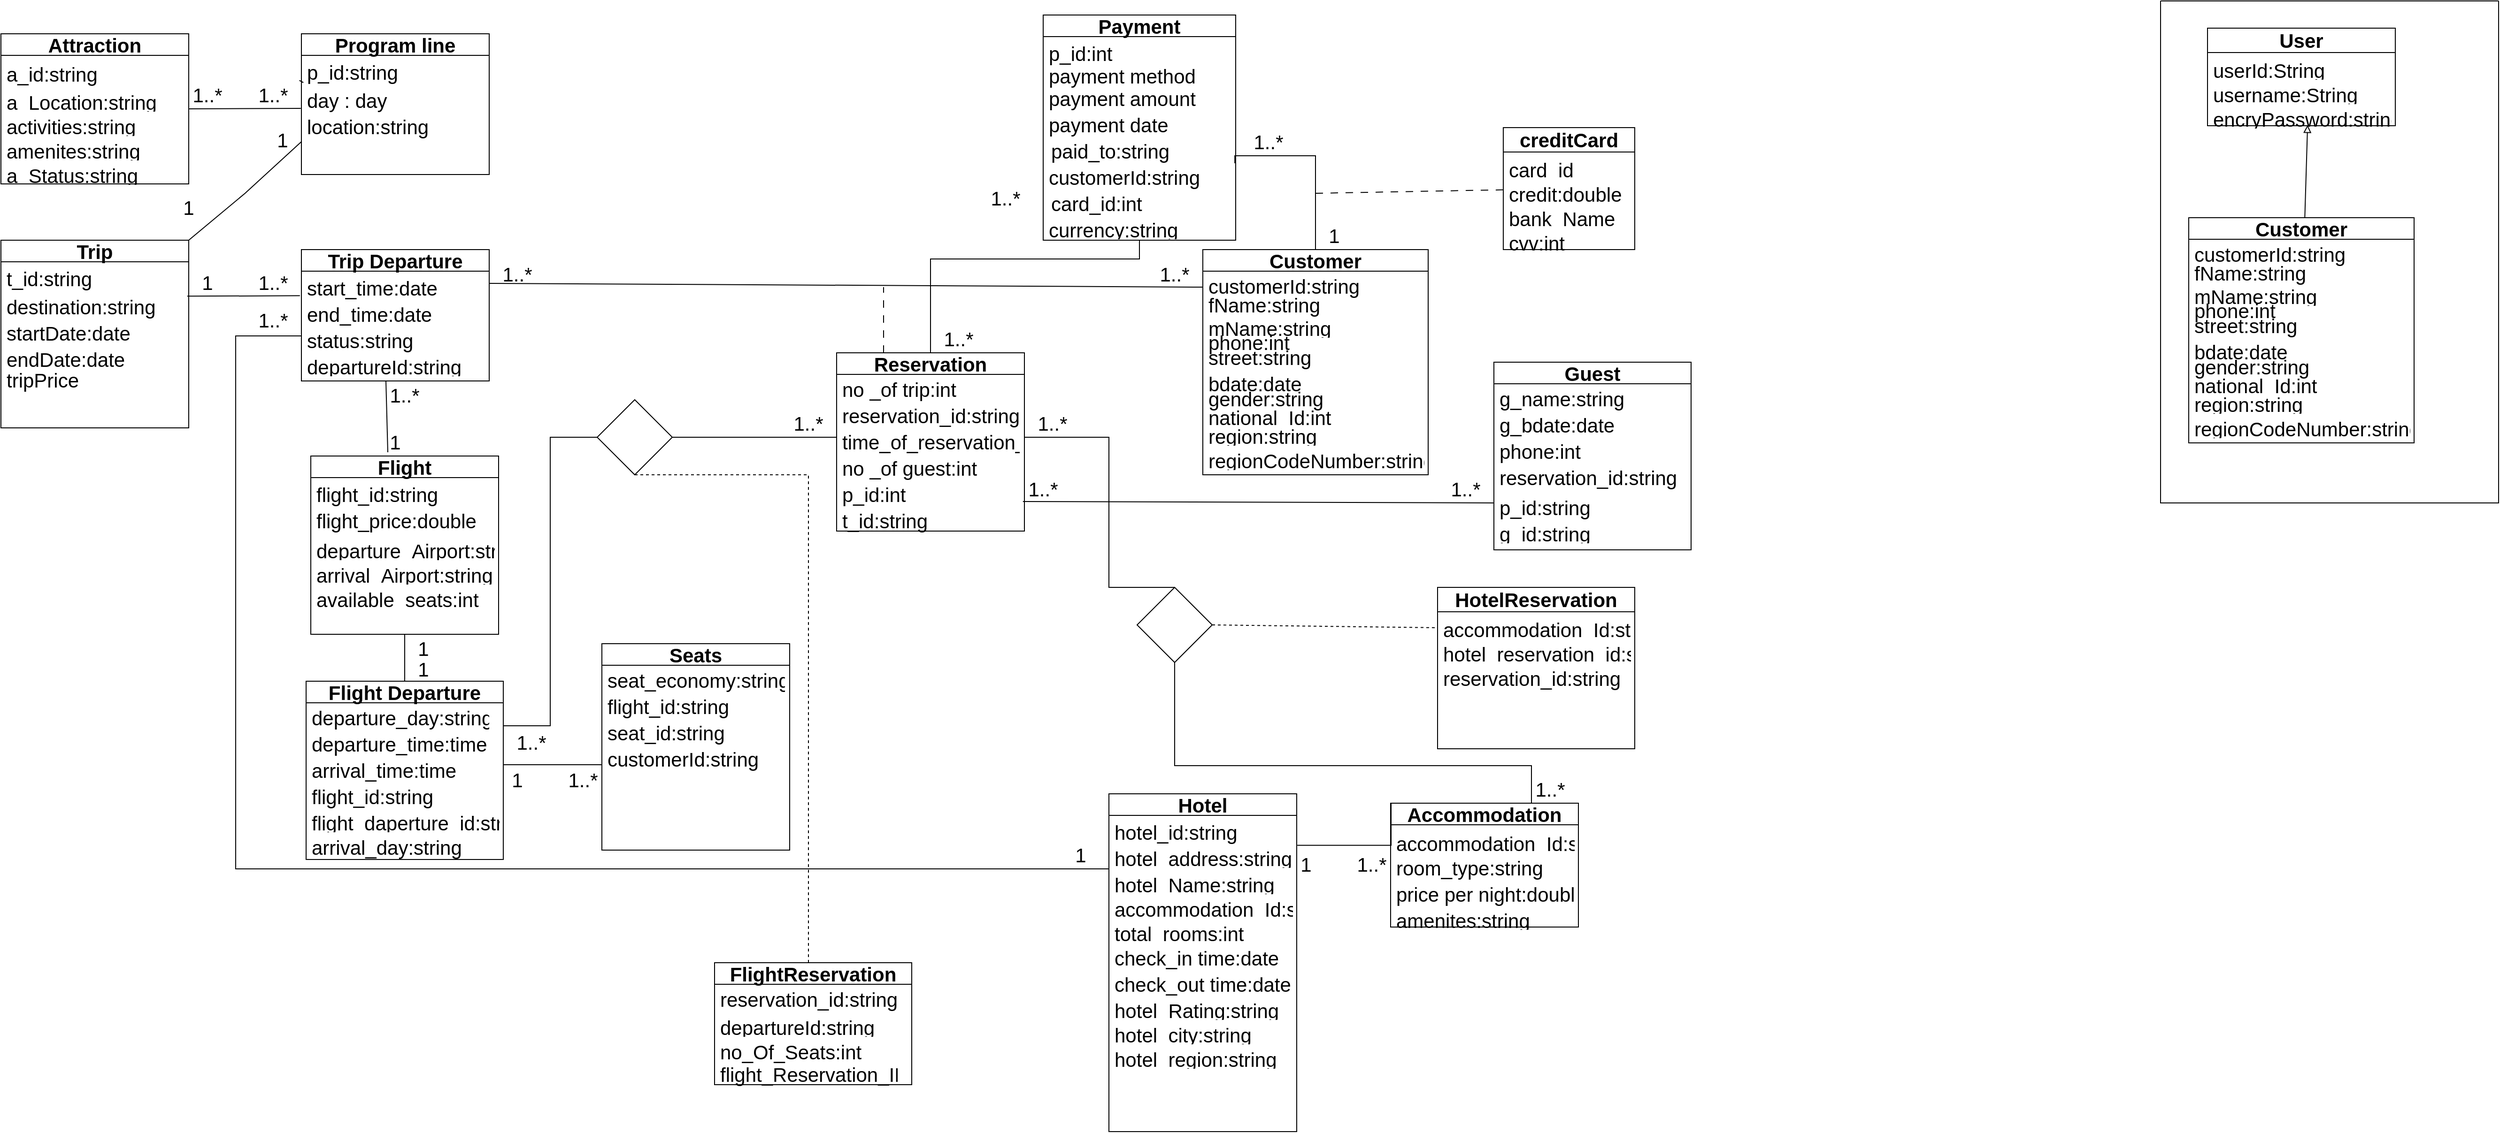 <mxfile version="24.9.0" pages="8">
  <diagram name="main" id="xpSSESCQW42gkurEcJAx">
    <mxGraphModel dx="2657" dy="1798" grid="1" gridSize="30" guides="1" tooltips="1" connect="1" arrows="1" fold="1" page="1" pageScale="1" pageWidth="850" pageHeight="1100" math="0" shadow="0">
      <root>
        <mxCell id="0" />
        <mxCell id="1" parent="0" />
        <mxCell id="0E97d4MEge5TzQr-1SJ9-1" style="edgeStyle=orthogonalEdgeStyle;rounded=0;orthogonalLoop=1;jettySize=auto;html=1;exitX=1;exitY=0.5;exitDx=0;exitDy=0;entryX=1;entryY=0.5;entryDx=0;entryDy=0;" parent="1" edge="1">
          <mxGeometry relative="1" as="geometry">
            <mxPoint x="190" y="120.0" as="targetPoint" />
            <Array as="points">
              <mxPoint x="560" y="300" />
              <mxPoint x="560" y="120" />
            </Array>
          </mxGeometry>
        </mxCell>
        <mxCell id="0E97d4MEge5TzQr-1SJ9-2" value="Program line" style="swimlane;whiteSpace=wrap;html=1;arcSize=20;fontSize=21;" parent="1" vertex="1">
          <mxGeometry x="30" y="10" width="200" height="150" as="geometry" />
        </mxCell>
        <mxCell id="0E97d4MEge5TzQr-1SJ9-3" value="p_id:string" style="text;align=left;verticalAlign=top;spacingLeft=4;spacingRight=4;overflow=hidden;rotatable=0;points=[[0,0.5],[1,0.5]];portConstraint=eastwest;arcSize=20;fontSize=21;" parent="0E97d4MEge5TzQr-1SJ9-2" vertex="1">
          <mxGeometry y="22" width="200" height="28" as="geometry" />
        </mxCell>
        <mxCell id="0E97d4MEge5TzQr-1SJ9-4" value="day : day" style="text;align=left;verticalAlign=top;spacingLeft=4;spacingRight=4;overflow=hidden;rotatable=0;points=[[0,0.5],[1,0.5]];portConstraint=eastwest;arcSize=20;fontSize=21;" parent="0E97d4MEge5TzQr-1SJ9-2" vertex="1">
          <mxGeometry y="52" width="200" height="28" as="geometry" />
        </mxCell>
        <mxCell id="0E97d4MEge5TzQr-1SJ9-5" value="location:string" style="text;align=left;verticalAlign=top;spacingLeft=4;spacingRight=4;overflow=hidden;rotatable=0;points=[[0,0.5],[1,0.5]];portConstraint=eastwest;arcSize=20;fontSize=21;" parent="0E97d4MEge5TzQr-1SJ9-2" vertex="1">
          <mxGeometry y="80" width="200" height="70" as="geometry" />
        </mxCell>
        <mxCell id="0E97d4MEge5TzQr-1SJ9-6" value="" style="endArrow=none;html=1;rounded=0;entryX=-0.011;entryY=-0.082;entryDx=0;entryDy=0;entryPerimeter=0;arcSize=20;fontSize=21;" parent="0E97d4MEge5TzQr-1SJ9-2" target="0E97d4MEge5TzQr-1SJ9-4" edge="1">
          <mxGeometry width="50" height="50" relative="1" as="geometry">
            <mxPoint x="2.074" y="52" as="sourcePoint" />
            <mxPoint y="47" as="targetPoint" />
          </mxGeometry>
        </mxCell>
        <mxCell id="0E97d4MEge5TzQr-1SJ9-8" value="Trip Departure" style="swimlane;whiteSpace=wrap;html=1;arcSize=20;fontSize=21;" parent="1" vertex="1">
          <mxGeometry x="30" y="240" width="200" height="140" as="geometry" />
        </mxCell>
        <mxCell id="0E97d4MEge5TzQr-1SJ9-9" value="start_time:date" style="text;align=left;verticalAlign=top;spacingLeft=4;spacingRight=4;overflow=hidden;rotatable=0;points=[[0,0.5],[1,0.5]];portConstraint=eastwest;arcSize=20;fontSize=21;" parent="0E97d4MEge5TzQr-1SJ9-8" vertex="1">
          <mxGeometry y="22" width="200" height="28" as="geometry" />
        </mxCell>
        <mxCell id="0E97d4MEge5TzQr-1SJ9-10" value="status:string" style="text;align=left;verticalAlign=top;spacingLeft=4;spacingRight=4;overflow=hidden;rotatable=0;points=[[0,0.5],[1,0.5]];portConstraint=eastwest;arcSize=20;fontSize=21;" parent="0E97d4MEge5TzQr-1SJ9-8" vertex="1">
          <mxGeometry y="78" width="200" height="28" as="geometry" />
        </mxCell>
        <mxCell id="0E97d4MEge5TzQr-1SJ9-11" value="end_time:date" style="text;align=left;verticalAlign=top;spacingLeft=4;spacingRight=4;overflow=hidden;rotatable=0;points=[[0,0.5],[1,0.5]];portConstraint=eastwest;arcSize=20;fontSize=21;" parent="0E97d4MEge5TzQr-1SJ9-8" vertex="1">
          <mxGeometry y="50" width="200" height="28" as="geometry" />
        </mxCell>
        <mxCell id="0E97d4MEge5TzQr-1SJ9-12" value="departureId:string" style="text;strokeColor=none;fillColor=none;align=left;verticalAlign=top;spacingLeft=4;spacingRight=4;overflow=hidden;rotatable=0;points=[[0,0.5],[1,0.5]];portConstraint=eastwest;whiteSpace=wrap;html=1;arcSize=20;fontSize=21;" parent="0E97d4MEge5TzQr-1SJ9-8" vertex="1">
          <mxGeometry y="106" width="200" height="26" as="geometry" />
        </mxCell>
        <mxCell id="0E97d4MEge5TzQr-1SJ9-13" value="Trip" style="swimlane;whiteSpace=wrap;html=1;arcSize=20;fontSize=21;" parent="1" vertex="1">
          <mxGeometry x="-290" y="230" width="200" height="200" as="geometry" />
        </mxCell>
        <mxCell id="0E97d4MEge5TzQr-1SJ9-14" value="t_id:string" style="text;align=left;verticalAlign=top;spacingLeft=4;spacingRight=4;overflow=hidden;rotatable=0;points=[[0,0.5],[1,0.5]];portConstraint=eastwest;arcSize=20;fontSize=21;" parent="0E97d4MEge5TzQr-1SJ9-13" vertex="1">
          <mxGeometry y="22" width="200" height="28" as="geometry" />
        </mxCell>
        <mxCell id="0E97d4MEge5TzQr-1SJ9-15" value="destination:string" style="text;align=left;verticalAlign=top;spacingLeft=4;spacingRight=4;overflow=hidden;rotatable=0;points=[[0,0.5],[1,0.5]];portConstraint=eastwest;arcSize=20;fontSize=21;" parent="0E97d4MEge5TzQr-1SJ9-13" vertex="1">
          <mxGeometry y="52" width="200" height="28" as="geometry" />
        </mxCell>
        <mxCell id="0E97d4MEge5TzQr-1SJ9-16" value="startDate:date" style="text;align=left;verticalAlign=top;spacingLeft=4;spacingRight=4;overflow=hidden;rotatable=0;points=[[0,0.5],[1,0.5]];portConstraint=eastwest;arcSize=20;fontSize=21;" parent="0E97d4MEge5TzQr-1SJ9-13" vertex="1">
          <mxGeometry y="80" width="200" height="28" as="geometry" />
        </mxCell>
        <mxCell id="0E97d4MEge5TzQr-1SJ9-17" value="endDate:date" style="text;align=left;verticalAlign=top;spacingLeft=4;spacingRight=4;overflow=hidden;rotatable=0;points=[[0,0.5],[1,0.5]];portConstraint=eastwest;arcSize=20;fontSize=21;" parent="0E97d4MEge5TzQr-1SJ9-13" vertex="1">
          <mxGeometry y="108" width="200" height="72" as="geometry" />
        </mxCell>
        <mxCell id="IS2T9DVD0veICIM0GRRE-1" value="tripPrice" style="text;align=left;verticalAlign=top;spacingLeft=4;spacingRight=4;overflow=hidden;rotatable=0;points=[[0,0.5],[1,0.5]];portConstraint=eastwest;arcSize=20;fontSize=21;" parent="0E97d4MEge5TzQr-1SJ9-13" vertex="1">
          <mxGeometry y="130" width="200" height="28" as="geometry" />
        </mxCell>
        <mxCell id="0E97d4MEge5TzQr-1SJ9-20" value="Flight" style="swimlane;whiteSpace=wrap;html=1;arcSize=20;fontSize=21;" parent="1" vertex="1">
          <mxGeometry x="40" y="460" width="200" height="190" as="geometry" />
        </mxCell>
        <mxCell id="0E97d4MEge5TzQr-1SJ9-21" value="flight_id:string" style="text;align=left;verticalAlign=top;spacingLeft=4;spacingRight=4;overflow=hidden;rotatable=0;points=[[0,0.5],[1,0.5]];portConstraint=eastwest;arcSize=20;fontSize=21;" parent="0E97d4MEge5TzQr-1SJ9-20" vertex="1">
          <mxGeometry y="22" width="200" height="28" as="geometry" />
        </mxCell>
        <mxCell id="0E97d4MEge5TzQr-1SJ9-22" value="flight_price:double" style="text;align=left;verticalAlign=top;spacingLeft=4;spacingRight=4;overflow=hidden;rotatable=0;points=[[0,0.5],[1,0.5]];portConstraint=eastwest;arcSize=20;fontSize=21;" parent="0E97d4MEge5TzQr-1SJ9-20" vertex="1">
          <mxGeometry y="50" width="200" height="28" as="geometry" />
        </mxCell>
        <mxCell id="0E97d4MEge5TzQr-1SJ9-23" value="departure_Airport:string" style="text;strokeColor=none;fillColor=none;align=left;verticalAlign=top;spacingLeft=4;spacingRight=4;overflow=hidden;rotatable=0;points=[[0,0.5],[1,0.5]];portConstraint=eastwest;whiteSpace=wrap;html=1;arcSize=20;fontSize=21;" parent="0E97d4MEge5TzQr-1SJ9-20" vertex="1">
          <mxGeometry y="82" width="200" height="26" as="geometry" />
        </mxCell>
        <mxCell id="0E97d4MEge5TzQr-1SJ9-24" value="arrival_Airport:string" style="text;strokeColor=none;fillColor=none;align=left;verticalAlign=top;spacingLeft=4;spacingRight=4;overflow=hidden;rotatable=0;points=[[0,0.5],[1,0.5]];portConstraint=eastwest;whiteSpace=wrap;html=1;arcSize=20;fontSize=21;" parent="0E97d4MEge5TzQr-1SJ9-20" vertex="1">
          <mxGeometry y="108" width="200" height="26" as="geometry" />
        </mxCell>
        <mxCell id="0E97d4MEge5TzQr-1SJ9-25" value="available_seats:int" style="text;strokeColor=none;fillColor=none;align=left;verticalAlign=top;spacingLeft=4;spacingRight=4;overflow=hidden;rotatable=0;points=[[0,0.5],[1,0.5]];portConstraint=eastwest;whiteSpace=wrap;html=1;arcSize=20;fontSize=21;" parent="0E97d4MEge5TzQr-1SJ9-20" vertex="1">
          <mxGeometry y="134" width="200" height="26" as="geometry" />
        </mxCell>
        <mxCell id="0E97d4MEge5TzQr-1SJ9-26" value="Flight Departure" style="swimlane;whiteSpace=wrap;html=1;arcSize=20;fontSize=21;" parent="1" vertex="1">
          <mxGeometry x="35" y="700" width="210" height="190" as="geometry" />
        </mxCell>
        <mxCell id="0E97d4MEge5TzQr-1SJ9-27" value="departure_day:string" style="text;align=left;verticalAlign=top;spacingLeft=4;spacingRight=4;overflow=hidden;rotatable=0;points=[[0,0.5],[1,0.5]];portConstraint=eastwest;arcSize=20;fontSize=21;" parent="0E97d4MEge5TzQr-1SJ9-26" vertex="1">
          <mxGeometry y="20" width="200" height="28" as="geometry" />
        </mxCell>
        <mxCell id="0E97d4MEge5TzQr-1SJ9-28" value="arrival_time:time" style="text;align=left;verticalAlign=top;spacingLeft=4;spacingRight=4;overflow=hidden;rotatable=0;points=[[0,0.5],[1,0.5]];portConstraint=eastwest;arcSize=20;fontSize=21;" parent="0E97d4MEge5TzQr-1SJ9-26" vertex="1">
          <mxGeometry y="76" width="200" height="28" as="geometry" />
        </mxCell>
        <mxCell id="0E97d4MEge5TzQr-1SJ9-29" value="departure_time:time" style="text;align=left;verticalAlign=top;spacingLeft=4;spacingRight=4;overflow=hidden;rotatable=0;points=[[0,0.5],[1,0.5]];portConstraint=eastwest;arcSize=20;fontSize=21;" parent="0E97d4MEge5TzQr-1SJ9-26" vertex="1">
          <mxGeometry y="48" width="200" height="28" as="geometry" />
        </mxCell>
        <mxCell id="0E97d4MEge5TzQr-1SJ9-30" value="flight_id:string" style="text;align=left;verticalAlign=top;spacingLeft=4;spacingRight=4;overflow=hidden;rotatable=0;points=[[0,0.5],[1,0.5]];portConstraint=eastwest;arcSize=20;fontSize=21;" parent="0E97d4MEge5TzQr-1SJ9-26" vertex="1">
          <mxGeometry y="104" width="210" height="28" as="geometry" />
        </mxCell>
        <mxCell id="0E97d4MEge5TzQr-1SJ9-31" value="flight_daperture_id:string" style="text;strokeColor=none;fillColor=none;align=left;verticalAlign=top;spacingLeft=4;spacingRight=4;overflow=hidden;rotatable=0;points=[[0,0.5],[1,0.5]];portConstraint=eastwest;whiteSpace=wrap;html=1;arcSize=20;fontSize=21;" parent="0E97d4MEge5TzQr-1SJ9-26" vertex="1">
          <mxGeometry y="132" width="210" height="26" as="geometry" />
        </mxCell>
        <mxCell id="0E97d4MEge5TzQr-1SJ9-32" value="arrival_day:string" style="text;align=left;verticalAlign=top;spacingLeft=4;spacingRight=4;overflow=hidden;rotatable=0;points=[[0,0.5],[1,0.5]];portConstraint=eastwest;arcSize=20;fontSize=21;" parent="0E97d4MEge5TzQr-1SJ9-26" vertex="1">
          <mxGeometry y="158" width="210" height="28" as="geometry" />
        </mxCell>
        <mxCell id="0E97d4MEge5TzQr-1SJ9-33" value="Reservation" style="swimlane;whiteSpace=wrap;html=1;arcSize=20;fontSize=21;" parent="1" vertex="1">
          <mxGeometry x="600" y="350" width="200" height="190" as="geometry" />
        </mxCell>
        <mxCell id="0E97d4MEge5TzQr-1SJ9-34" value="no _of trip:int" style="text;align=left;verticalAlign=top;spacingLeft=4;spacingRight=4;overflow=hidden;rotatable=0;points=[[0,0.5],[1,0.5]];portConstraint=eastwest;arcSize=20;fontSize=21;" parent="0E97d4MEge5TzQr-1SJ9-33" vertex="1">
          <mxGeometry y="20" width="200" height="28" as="geometry" />
        </mxCell>
        <mxCell id="0E97d4MEge5TzQr-1SJ9-35" value="reservation_id:string" style="text;align=left;verticalAlign=top;spacingLeft=4;spacingRight=4;overflow=hidden;rotatable=0;points=[[0,0.5],[1,0.5]];portConstraint=eastwest;arcSize=20;fontSize=21;" parent="0E97d4MEge5TzQr-1SJ9-33" vertex="1">
          <mxGeometry y="48" width="200" height="32" as="geometry" />
        </mxCell>
        <mxCell id="0E97d4MEge5TzQr-1SJ9-36" value="time_of_reservation_time" style="text;align=left;verticalAlign=top;spacingLeft=4;spacingRight=4;overflow=hidden;rotatable=0;points=[[0,0.5],[1,0.5]];portConstraint=eastwest;arcSize=20;fontSize=21;" parent="0E97d4MEge5TzQr-1SJ9-33" vertex="1">
          <mxGeometry y="76" width="200" height="28" as="geometry" />
        </mxCell>
        <mxCell id="0E97d4MEge5TzQr-1SJ9-37" value="no _of guest:int" style="text;align=left;verticalAlign=top;spacingLeft=4;spacingRight=4;overflow=hidden;rotatable=0;points=[[0,0.5],[1,0.5]];portConstraint=eastwest;arcSize=20;fontSize=21;" parent="0E97d4MEge5TzQr-1SJ9-33" vertex="1">
          <mxGeometry y="104" width="200" height="28" as="geometry" />
        </mxCell>
        <mxCell id="0E97d4MEge5TzQr-1SJ9-38" value="t_id:string" style="text;align=left;verticalAlign=top;spacingLeft=4;spacingRight=4;overflow=hidden;rotatable=0;points=[[0,0.5],[1,0.5]];portConstraint=eastwest;arcSize=20;fontSize=21;" parent="0E97d4MEge5TzQr-1SJ9-33" vertex="1">
          <mxGeometry y="160" width="200" height="28" as="geometry" />
        </mxCell>
        <mxCell id="0E97d4MEge5TzQr-1SJ9-39" value="p_id:int" style="text;align=left;verticalAlign=top;spacingLeft=4;spacingRight=4;overflow=hidden;rotatable=0;points=[[0,0.5],[1,0.5]];portConstraint=eastwest;arcSize=20;fontSize=21;" parent="0E97d4MEge5TzQr-1SJ9-33" vertex="1">
          <mxGeometry y="132" width="200" height="28" as="geometry" />
        </mxCell>
        <mxCell id="0E97d4MEge5TzQr-1SJ9-40" value="Customer" style="swimlane;whiteSpace=wrap;html=1;arcSize=20;fontSize=21;" parent="1" vertex="1">
          <mxGeometry x="990" y="240" width="240" height="240" as="geometry" />
        </mxCell>
        <mxCell id="0E97d4MEge5TzQr-1SJ9-41" value="customerId:string" style="text;align=left;verticalAlign=top;spacingLeft=4;spacingRight=4;overflow=hidden;rotatable=0;points=[[0,0.5],[1,0.5]];portConstraint=eastwest;arcSize=20;fontSize=21;" parent="0E97d4MEge5TzQr-1SJ9-40" vertex="1">
          <mxGeometry y="20" width="200" height="28" as="geometry" />
        </mxCell>
        <mxCell id="0E97d4MEge5TzQr-1SJ9-42" value="fName:string&#xa;mName:string&#xa;lName:string&#xa;" style="text;align=left;verticalAlign=top;spacingLeft=4;spacingRight=4;overflow=hidden;rotatable=0;points=[[0,0.5],[1,0.5]];portConstraint=eastwest;arcSize=20;fontSize=21;" parent="0E97d4MEge5TzQr-1SJ9-40" vertex="1">
          <mxGeometry y="40" width="200" height="50" as="geometry" />
        </mxCell>
        <mxCell id="0E97d4MEge5TzQr-1SJ9-43" value="bdate:date" style="text;align=left;verticalAlign=top;spacingLeft=4;spacingRight=4;overflow=hidden;rotatable=0;points=[[0,0.5],[1,0.5]];portConstraint=eastwest;arcSize=20;fontSize=21;" parent="0E97d4MEge5TzQr-1SJ9-40" vertex="1">
          <mxGeometry y="124" width="200" height="28" as="geometry" />
        </mxCell>
        <mxCell id="0E97d4MEge5TzQr-1SJ9-44" value="phone:int" style="text;align=left;verticalAlign=top;spacingLeft=4;spacingRight=4;overflow=hidden;rotatable=0;points=[[0,0.5],[1,0.5]];portConstraint=eastwest;arcSize=20;fontSize=21;" parent="0E97d4MEge5TzQr-1SJ9-40" vertex="1">
          <mxGeometry y="80" width="200" height="28" as="geometry" />
        </mxCell>
        <mxCell id="0E97d4MEge5TzQr-1SJ9-45" value="street:string&#xa;city:string&#xa;country:string" style="text;align=left;verticalAlign=top;spacingLeft=4;spacingRight=4;overflow=hidden;rotatable=0;points=[[0,0.5],[1,0.5]];portConstraint=eastwest;arcSize=20;fontSize=21;" parent="0E97d4MEge5TzQr-1SJ9-40" vertex="1">
          <mxGeometry y="96" width="200" height="28" as="geometry" />
        </mxCell>
        <mxCell id="0E97d4MEge5TzQr-1SJ9-46" value="gender:string" style="text;align=left;verticalAlign=top;spacingLeft=4;spacingRight=4;overflow=hidden;rotatable=0;points=[[0,0.5],[1,0.5]];portConstraint=eastwest;arcSize=20;fontSize=21;" parent="0E97d4MEge5TzQr-1SJ9-40" vertex="1">
          <mxGeometry y="140" width="200" height="28" as="geometry" />
        </mxCell>
        <mxCell id="0E97d4MEge5TzQr-1SJ9-47" value="national_Id:int" style="text;strokeColor=none;fillColor=none;align=left;verticalAlign=top;spacingLeft=4;spacingRight=4;overflow=hidden;rotatable=0;points=[[0,0.5],[1,0.5]];portConstraint=eastwest;whiteSpace=wrap;html=1;arcSize=20;fontSize=21;" parent="0E97d4MEge5TzQr-1SJ9-40" vertex="1">
          <mxGeometry y="160" width="200" height="26" as="geometry" />
        </mxCell>
        <mxCell id="0E97d4MEge5TzQr-1SJ9-48" value="region:string" style="text;strokeColor=none;fillColor=none;align=left;verticalAlign=top;spacingLeft=4;spacingRight=4;overflow=hidden;rotatable=0;points=[[0,0.5],[1,0.5]];portConstraint=eastwest;whiteSpace=wrap;html=1;arcSize=20;fontSize=21;" parent="0E97d4MEge5TzQr-1SJ9-40" vertex="1">
          <mxGeometry y="180" width="240" height="26" as="geometry" />
        </mxCell>
        <mxCell id="0E97d4MEge5TzQr-1SJ9-49" value="regionCodeNumber:string" style="text;strokeColor=none;fillColor=none;align=left;verticalAlign=top;spacingLeft=4;spacingRight=4;overflow=hidden;rotatable=0;points=[[0,0.5],[1,0.5]];portConstraint=eastwest;whiteSpace=wrap;html=1;arcSize=20;fontSize=21;" parent="0E97d4MEge5TzQr-1SJ9-40" vertex="1">
          <mxGeometry y="206" width="240" height="26" as="geometry" />
        </mxCell>
        <mxCell id="0E97d4MEge5TzQr-1SJ9-50" value="Payment" style="swimlane;whiteSpace=wrap;html=1;arcSize=20;fontSize=21;" parent="1" vertex="1">
          <mxGeometry x="820" y="-10" width="205" height="240" as="geometry" />
        </mxCell>
        <mxCell id="0E97d4MEge5TzQr-1SJ9-51" value="p_id:int" style="text;align=left;verticalAlign=top;spacingLeft=4;spacingRight=4;overflow=hidden;rotatable=0;points=[[0,0.5],[1,0.5]];portConstraint=eastwest;arcSize=20;fontSize=21;" parent="0E97d4MEge5TzQr-1SJ9-50" vertex="1">
          <mxGeometry y="22" width="200" height="28" as="geometry" />
        </mxCell>
        <mxCell id="0E97d4MEge5TzQr-1SJ9-52" value="payment method" style="text;align=left;verticalAlign=top;spacingLeft=4;spacingRight=4;overflow=hidden;rotatable=0;points=[[0,0.5],[1,0.5]];portConstraint=eastwest;arcSize=20;fontSize=21;" parent="0E97d4MEge5TzQr-1SJ9-50" vertex="1">
          <mxGeometry y="46" width="200" height="28" as="geometry" />
        </mxCell>
        <mxCell id="0E97d4MEge5TzQr-1SJ9-53" value="payment amount" style="text;align=left;verticalAlign=top;spacingLeft=4;spacingRight=4;overflow=hidden;rotatable=0;points=[[0,0.5],[1,0.5]];portConstraint=eastwest;arcSize=20;fontSize=21;" parent="0E97d4MEge5TzQr-1SJ9-50" vertex="1">
          <mxGeometry y="70" width="200" height="28" as="geometry" />
        </mxCell>
        <mxCell id="0E97d4MEge5TzQr-1SJ9-54" value="payment date" style="text;align=left;verticalAlign=top;spacingLeft=4;spacingRight=4;overflow=hidden;rotatable=0;points=[[0,0.5],[1,0.5]];portConstraint=eastwest;arcSize=20;fontSize=21;" parent="0E97d4MEge5TzQr-1SJ9-50" vertex="1">
          <mxGeometry y="98" width="200" height="28" as="geometry" />
        </mxCell>
        <mxCell id="0E97d4MEge5TzQr-1SJ9-55" value="paid_to:string" style="text;align=left;verticalAlign=top;spacingLeft=4;spacingRight=4;overflow=hidden;rotatable=0;points=[[0,0.5],[1,0.5]];portConstraint=eastwest;arcSize=20;fontSize=21;" parent="0E97d4MEge5TzQr-1SJ9-50" vertex="1">
          <mxGeometry x="2.5" y="126" width="200" height="28" as="geometry" />
        </mxCell>
        <mxCell id="0E97d4MEge5TzQr-1SJ9-56" value="customerId:string" style="text;align=left;verticalAlign=top;spacingLeft=4;spacingRight=4;overflow=hidden;rotatable=0;points=[[0,0.5],[1,0.5]];portConstraint=eastwest;arcSize=20;fontSize=21;" parent="0E97d4MEge5TzQr-1SJ9-50" vertex="1">
          <mxGeometry y="154" width="200" height="28" as="geometry" />
        </mxCell>
        <mxCell id="0E97d4MEge5TzQr-1SJ9-57" value="card_id:int" style="text;align=left;verticalAlign=top;spacingLeft=4;spacingRight=4;overflow=hidden;rotatable=0;points=[[0,0.5],[1,0.5]];portConstraint=eastwest;arcSize=20;fontSize=21;" parent="0E97d4MEge5TzQr-1SJ9-50" vertex="1">
          <mxGeometry x="2.5" y="182" width="200" height="28" as="geometry" />
        </mxCell>
        <mxCell id="0E97d4MEge5TzQr-1SJ9-58" value="currency:string" style="text;strokeColor=none;fillColor=none;align=left;verticalAlign=top;spacingLeft=4;spacingRight=4;overflow=hidden;rotatable=0;points=[[0,0.5],[1,0.5]];portConstraint=eastwest;whiteSpace=wrap;html=1;arcSize=20;fontSize=21;" parent="0E97d4MEge5TzQr-1SJ9-50" vertex="1">
          <mxGeometry y="210" width="200" height="26" as="geometry" />
        </mxCell>
        <mxCell id="0E97d4MEge5TzQr-1SJ9-59" value="Guest" style="swimlane;whiteSpace=wrap;html=1;arcSize=20;fontSize=21;" parent="1" vertex="1">
          <mxGeometry x="1300" y="360" width="210" height="200" as="geometry" />
        </mxCell>
        <mxCell id="0E97d4MEge5TzQr-1SJ9-60" value="g_name:string" style="text;align=left;verticalAlign=top;spacingLeft=4;spacingRight=4;overflow=hidden;rotatable=0;points=[[0,0.5],[1,0.5]];portConstraint=eastwest;arcSize=20;fontSize=21;" parent="0E97d4MEge5TzQr-1SJ9-59" vertex="1">
          <mxGeometry y="20" width="200" height="28" as="geometry" />
        </mxCell>
        <mxCell id="0E97d4MEge5TzQr-1SJ9-61" value="g_bdate:date" style="text;align=left;verticalAlign=top;spacingLeft=4;spacingRight=4;overflow=hidden;rotatable=0;points=[[0,0.5],[1,0.5]];portConstraint=eastwest;arcSize=20;fontSize=21;" parent="0E97d4MEge5TzQr-1SJ9-59" vertex="1">
          <mxGeometry y="48" width="200" height="28" as="geometry" />
        </mxCell>
        <mxCell id="0E97d4MEge5TzQr-1SJ9-62" value="phone:int" style="text;align=left;verticalAlign=top;spacingLeft=4;spacingRight=4;overflow=hidden;rotatable=0;points=[[0,0.5],[1,0.5]];portConstraint=eastwest;arcSize=20;fontSize=21;" parent="0E97d4MEge5TzQr-1SJ9-59" vertex="1">
          <mxGeometry y="76" width="200" height="28" as="geometry" />
        </mxCell>
        <mxCell id="0E97d4MEge5TzQr-1SJ9-63" value="reservation_id:string" style="text;align=left;verticalAlign=top;spacingLeft=4;spacingRight=4;overflow=hidden;rotatable=0;points=[[0,0.5],[1,0.5]];portConstraint=eastwest;arcSize=20;fontSize=21;" parent="0E97d4MEge5TzQr-1SJ9-59" vertex="1">
          <mxGeometry y="104" width="210" height="32" as="geometry" />
        </mxCell>
        <mxCell id="0E97d4MEge5TzQr-1SJ9-64" value="p_id:string" style="text;align=left;verticalAlign=top;spacingLeft=4;spacingRight=4;overflow=hidden;rotatable=0;points=[[0,0.5],[1,0.5]];portConstraint=eastwest;arcSize=20;fontSize=21;" parent="0E97d4MEge5TzQr-1SJ9-59" vertex="1">
          <mxGeometry y="136" width="210" height="28" as="geometry" />
        </mxCell>
        <mxCell id="0E97d4MEge5TzQr-1SJ9-65" value="g_id:string" style="text;strokeColor=none;fillColor=none;align=left;verticalAlign=top;spacingLeft=4;spacingRight=4;overflow=hidden;rotatable=0;points=[[0,0.5],[1,0.5]];portConstraint=eastwest;whiteSpace=wrap;html=1;arcSize=20;fontSize=21;" parent="0E97d4MEge5TzQr-1SJ9-59" vertex="1">
          <mxGeometry y="164" width="210" height="26" as="geometry" />
        </mxCell>
        <mxCell id="0E97d4MEge5TzQr-1SJ9-66" value="Hotel" style="swimlane;whiteSpace=wrap;html=1;arcSize=20;fontSize=21;" parent="1" vertex="1">
          <mxGeometry x="890" y="820" width="200" height="360" as="geometry" />
        </mxCell>
        <mxCell id="0E97d4MEge5TzQr-1SJ9-67" value="hotel_id:string" style="text;align=left;verticalAlign=top;spacingLeft=4;spacingRight=4;overflow=hidden;rotatable=0;points=[[0,0.5],[1,0.5]];portConstraint=eastwest;arcSize=20;fontSize=21;" parent="0E97d4MEge5TzQr-1SJ9-66" vertex="1">
          <mxGeometry y="22" width="200" height="28" as="geometry" />
        </mxCell>
        <mxCell id="0E97d4MEge5TzQr-1SJ9-68" value="hotel_Name:string" style="text;strokeColor=none;fillColor=none;align=left;verticalAlign=top;spacingLeft=4;spacingRight=4;overflow=hidden;rotatable=0;points=[[0,0.5],[1,0.5]];portConstraint=eastwest;whiteSpace=wrap;html=1;arcSize=20;fontSize=21;" parent="0E97d4MEge5TzQr-1SJ9-66" vertex="1">
          <mxGeometry y="78" width="200" height="26" as="geometry" />
        </mxCell>
        <mxCell id="0E97d4MEge5TzQr-1SJ9-69" value="accommodation_Id:string" style="text;strokeColor=none;fillColor=none;align=left;verticalAlign=top;spacingLeft=4;spacingRight=4;overflow=hidden;rotatable=0;points=[[0,0.5],[1,0.5]];portConstraint=eastwest;whiteSpace=wrap;html=1;arcSize=20;fontSize=21;" parent="0E97d4MEge5TzQr-1SJ9-66" vertex="1">
          <mxGeometry y="104" width="200" height="26" as="geometry" />
        </mxCell>
        <mxCell id="0E97d4MEge5TzQr-1SJ9-70" value="total_rooms:int" style="text;strokeColor=none;fillColor=none;align=left;verticalAlign=top;spacingLeft=4;spacingRight=4;overflow=hidden;rotatable=0;points=[[0,0.5],[1,0.5]];portConstraint=eastwest;whiteSpace=wrap;html=1;arcSize=20;fontSize=21;" parent="0E97d4MEge5TzQr-1SJ9-66" vertex="1">
          <mxGeometry y="130" width="200" height="26" as="geometry" />
        </mxCell>
        <mxCell id="0E97d4MEge5TzQr-1SJ9-71" value="check_in time:date" style="text;align=left;verticalAlign=top;spacingLeft=4;spacingRight=4;overflow=hidden;rotatable=0;points=[[0,0.5],[1,0.5]];portConstraint=eastwest;arcSize=20;fontSize=21;" parent="0E97d4MEge5TzQr-1SJ9-66" vertex="1">
          <mxGeometry y="156" width="200" height="28" as="geometry" />
        </mxCell>
        <mxCell id="0E97d4MEge5TzQr-1SJ9-72" value="check_out time:date" style="text;align=left;verticalAlign=top;spacingLeft=4;spacingRight=4;overflow=hidden;rotatable=0;points=[[0,0.5],[1,0.5]];portConstraint=eastwest;arcSize=20;fontSize=21;" parent="0E97d4MEge5TzQr-1SJ9-66" vertex="1">
          <mxGeometry y="184" width="200" height="28" as="geometry" />
        </mxCell>
        <mxCell id="0E97d4MEge5TzQr-1SJ9-73" value="hotel_Rating:string" style="text;strokeColor=none;fillColor=none;align=left;verticalAlign=top;spacingLeft=4;spacingRight=4;overflow=hidden;rotatable=0;points=[[0,0.5],[1,0.5]];portConstraint=eastwest;whiteSpace=wrap;html=1;arcSize=20;fontSize=21;" parent="0E97d4MEge5TzQr-1SJ9-66" vertex="1">
          <mxGeometry y="212" width="200" height="26" as="geometry" />
        </mxCell>
        <mxCell id="0E97d4MEge5TzQr-1SJ9-74" value="hotel_city:string" style="text;strokeColor=none;fillColor=none;align=left;verticalAlign=top;spacingLeft=4;spacingRight=4;overflow=hidden;rotatable=0;points=[[0,0.5],[1,0.5]];portConstraint=eastwest;whiteSpace=wrap;html=1;arcSize=20;fontSize=21;" parent="0E97d4MEge5TzQr-1SJ9-66" vertex="1">
          <mxGeometry y="238" width="200" height="26" as="geometry" />
        </mxCell>
        <mxCell id="0E97d4MEge5TzQr-1SJ9-75" value="hotel_region:string" style="text;strokeColor=none;fillColor=none;align=left;verticalAlign=top;spacingLeft=4;spacingRight=4;overflow=hidden;rotatable=0;points=[[0,0.5],[1,0.5]];portConstraint=eastwest;whiteSpace=wrap;html=1;arcSize=20;fontSize=21;" parent="0E97d4MEge5TzQr-1SJ9-66" vertex="1">
          <mxGeometry y="264" width="200" height="26" as="geometry" />
        </mxCell>
        <mxCell id="0E97d4MEge5TzQr-1SJ9-76" value="hotel_address:string" style="text;strokeColor=none;fillColor=none;align=left;verticalAlign=top;spacingLeft=4;spacingRight=4;overflow=hidden;rotatable=0;points=[[0,0.5],[1,0.5]];portConstraint=eastwest;whiteSpace=wrap;html=1;arcSize=20;fontSize=21;" parent="0E97d4MEge5TzQr-1SJ9-66" vertex="1">
          <mxGeometry y="50" width="200" height="26" as="geometry" />
        </mxCell>
        <mxCell id="0E97d4MEge5TzQr-1SJ9-77" value="" style="endArrow=none;html=1;rounded=0;exitX=0.367;exitY=0.867;exitDx=0;exitDy=0;exitPerimeter=0;arcSize=20;fontSize=21;" parent="1" source="0E97d4MEge5TzQr-1SJ9-111" edge="1">
          <mxGeometry width="50" height="50" relative="1" as="geometry">
            <mxPoint x="120" y="550" as="sourcePoint" />
            <mxPoint x="120" y="380" as="targetPoint" />
          </mxGeometry>
        </mxCell>
        <mxCell id="0E97d4MEge5TzQr-1SJ9-78" value="" style="endArrow=none;html=1;rounded=0;exitX=0.5;exitY=0;exitDx=0;exitDy=0;entryX=0.5;entryY=1;entryDx=0;entryDy=0;arcSize=20;fontSize=21;" parent="1" source="0E97d4MEge5TzQr-1SJ9-26" target="0E97d4MEge5TzQr-1SJ9-20" edge="1">
          <mxGeometry width="50" height="50" relative="1" as="geometry">
            <mxPoint x="70" y="700" as="sourcePoint" />
            <mxPoint x="120" y="650" as="targetPoint" />
          </mxGeometry>
        </mxCell>
        <mxCell id="0E97d4MEge5TzQr-1SJ9-79" value="" style="endArrow=none;html=1;rounded=0;exitX=0.992;exitY=0.274;exitDx=0;exitDy=0;exitPerimeter=0;entryX=-0.008;entryY=-0.03;entryDx=0;entryDy=0;entryPerimeter=0;arcSize=20;fontSize=21;" parent="1" source="0E97d4MEge5TzQr-1SJ9-15" target="0E97d4MEge5TzQr-1SJ9-11" edge="1">
          <mxGeometry width="50" height="50" relative="1" as="geometry">
            <mxPoint x="-10" y="450" as="sourcePoint" />
            <mxPoint x="40" y="400" as="targetPoint" />
          </mxGeometry>
        </mxCell>
        <mxCell id="0E97d4MEge5TzQr-1SJ9-80" value="" style="endArrow=none;html=1;rounded=0;exitX=1;exitY=1;exitDx=0;exitDy=0;edgeStyle=elbowEdgeStyle;entryX=0;entryY=0.5;entryDx=0;entryDy=0;arcSize=20;fontSize=21;" parent="1" source="0E97d4MEge5TzQr-1SJ9-109" target="0E97d4MEge5TzQr-1SJ9-10" edge="1">
          <mxGeometry width="50" height="50" relative="1" as="geometry">
            <mxPoint x="860" y="900" as="sourcePoint" />
            <mxPoint y="350" as="targetPoint" />
            <Array as="points">
              <mxPoint x="-40" y="620" />
            </Array>
          </mxGeometry>
        </mxCell>
        <mxCell id="0E97d4MEge5TzQr-1SJ9-81" value="" style="endArrow=none;html=1;rounded=0;exitX=1;exitY=0.5;exitDx=0;exitDy=0;arcSize=20;fontSize=21;" parent="1" source="0E97d4MEge5TzQr-1SJ9-9" edge="1">
          <mxGeometry width="50" height="50" relative="1" as="geometry">
            <mxPoint x="1160" y="330" as="sourcePoint" />
            <mxPoint x="990" y="280" as="targetPoint" />
          </mxGeometry>
        </mxCell>
        <mxCell id="0E97d4MEge5TzQr-1SJ9-82" value="" style="endArrow=none;dashed=1;html=1;rounded=0;dashPattern=8 8;exitX=0.25;exitY=0;exitDx=0;exitDy=0;arcSize=20;fontSize=21;" parent="1" source="0E97d4MEge5TzQr-1SJ9-33" edge="1">
          <mxGeometry width="50" height="50" relative="1" as="geometry">
            <mxPoint x="680" y="340" as="sourcePoint" />
            <mxPoint x="650" y="280" as="targetPoint" />
          </mxGeometry>
        </mxCell>
        <mxCell id="0E97d4MEge5TzQr-1SJ9-83" value="" style="endArrow=none;html=1;rounded=0;exitX=0.992;exitY=0.946;exitDx=0;exitDy=0;entryX=1;entryY=1;entryDx=0;entryDy=0;exitPerimeter=0;arcSize=20;fontSize=21;" parent="1" target="0E97d4MEge5TzQr-1SJ9-145" edge="1">
          <mxGeometry width="50" height="50" relative="1" as="geometry">
            <mxPoint x="798.4" y="508.488" as="sourcePoint" />
            <mxPoint x="1000" y="440" as="targetPoint" />
          </mxGeometry>
        </mxCell>
        <mxCell id="0E97d4MEge5TzQr-1SJ9-85" value="Accommodation" style="swimlane;whiteSpace=wrap;html=1;arcSize=20;fontSize=21;" parent="1" vertex="1">
          <mxGeometry x="1190" y="830" width="200" height="132" as="geometry" />
        </mxCell>
        <mxCell id="0E97d4MEge5TzQr-1SJ9-86" value="accommodation_Id:string" style="text;strokeColor=none;fillColor=none;align=left;verticalAlign=top;spacingLeft=4;spacingRight=4;overflow=hidden;rotatable=0;points=[[0,0.5],[1,0.5]];portConstraint=eastwest;whiteSpace=wrap;html=1;arcSize=20;fontSize=21;" parent="0E97d4MEge5TzQr-1SJ9-85" vertex="1">
          <mxGeometry y="24" width="200" height="26" as="geometry" />
        </mxCell>
        <mxCell id="0E97d4MEge5TzQr-1SJ9-87" value="room_type:string" style="text;align=left;verticalAlign=top;spacingLeft=4;spacingRight=4;overflow=hidden;rotatable=0;points=[[0,0.5],[1,0.5]];portConstraint=eastwest;arcSize=20;fontSize=21;" parent="0E97d4MEge5TzQr-1SJ9-85" vertex="1">
          <mxGeometry y="50" width="200" height="28" as="geometry" />
        </mxCell>
        <mxCell id="0E97d4MEge5TzQr-1SJ9-88" value="price per night:double" style="text;align=left;verticalAlign=top;spacingLeft=4;spacingRight=4;overflow=hidden;rotatable=0;points=[[0,0.5],[1,0.5]];portConstraint=eastwest;arcSize=20;fontSize=21;" parent="0E97d4MEge5TzQr-1SJ9-85" vertex="1">
          <mxGeometry y="78" width="200" height="28" as="geometry" />
        </mxCell>
        <mxCell id="0E97d4MEge5TzQr-1SJ9-89" value="amenites:string" style="text;strokeColor=none;fillColor=none;align=left;verticalAlign=top;spacingLeft=4;spacingRight=4;overflow=hidden;rotatable=0;points=[[0,0.5],[1,0.5]];portConstraint=eastwest;whiteSpace=wrap;html=1;arcSize=20;fontSize=21;" parent="0E97d4MEge5TzQr-1SJ9-85" vertex="1">
          <mxGeometry y="106" width="200" height="26" as="geometry" />
        </mxCell>
        <mxCell id="0E97d4MEge5TzQr-1SJ9-90" value="" style="endArrow=none;html=1;rounded=0;exitX=0.5;exitY=0;exitDx=0;exitDy=0;edgeStyle=elbowEdgeStyle;entryX=1.003;entryY=0.175;entryDx=0;entryDy=0;entryPerimeter=0;arcSize=20;fontSize=21;" parent="1" source="0E97d4MEge5TzQr-1SJ9-85" edge="1">
          <mxGeometry width="50" height="50" relative="1" as="geometry">
            <mxPoint x="950" y="940" as="sourcePoint" />
            <mxPoint x="1090.6" y="874.9" as="targetPoint" />
          </mxGeometry>
        </mxCell>
        <mxCell id="0E97d4MEge5TzQr-1SJ9-91" value="Attraction" style="swimlane;whiteSpace=wrap;html=1;arcSize=20;fontSize=21;" parent="1" vertex="1">
          <mxGeometry x="-290" y="10" width="200" height="160" as="geometry" />
        </mxCell>
        <mxCell id="0E97d4MEge5TzQr-1SJ9-92" value="a_id:string" style="text;align=left;verticalAlign=top;spacingLeft=4;spacingRight=4;overflow=hidden;rotatable=0;points=[[0,0.5],[1,0.5]];portConstraint=eastwest;arcSize=20;fontSize=21;" parent="0E97d4MEge5TzQr-1SJ9-91" vertex="1">
          <mxGeometry y="24" width="200" height="28" as="geometry" />
        </mxCell>
        <mxCell id="0E97d4MEge5TzQr-1SJ9-93" value="a_Location:string" style="text;strokeColor=none;fillColor=none;align=left;verticalAlign=top;spacingLeft=4;spacingRight=4;overflow=hidden;rotatable=0;points=[[0,0.5],[1,0.5]];portConstraint=eastwest;whiteSpace=wrap;html=1;arcSize=20;fontSize=21;" parent="0E97d4MEge5TzQr-1SJ9-91" vertex="1">
          <mxGeometry y="54" width="200" height="26" as="geometry" />
        </mxCell>
        <mxCell id="0E97d4MEge5TzQr-1SJ9-94" value="activities:string" style="text;strokeColor=none;fillColor=none;align=left;verticalAlign=top;spacingLeft=4;spacingRight=4;overflow=hidden;rotatable=0;points=[[0,0.5],[1,0.5]];portConstraint=eastwest;whiteSpace=wrap;html=1;arcSize=20;fontSize=21;" parent="0E97d4MEge5TzQr-1SJ9-91" vertex="1">
          <mxGeometry y="80" width="200" height="26" as="geometry" />
        </mxCell>
        <mxCell id="0E97d4MEge5TzQr-1SJ9-95" value="amenites:string" style="text;strokeColor=none;fillColor=none;align=left;verticalAlign=top;spacingLeft=4;spacingRight=4;overflow=hidden;rotatable=0;points=[[0,0.5],[1,0.5]];portConstraint=eastwest;whiteSpace=wrap;html=1;arcSize=20;fontSize=21;" parent="0E97d4MEge5TzQr-1SJ9-91" vertex="1">
          <mxGeometry y="106" width="200" height="26" as="geometry" />
        </mxCell>
        <mxCell id="0E97d4MEge5TzQr-1SJ9-96" value="a_Status:string" style="text;strokeColor=none;fillColor=none;align=left;verticalAlign=top;spacingLeft=4;spacingRight=4;overflow=hidden;rotatable=0;points=[[0,0.5],[1,0.5]];portConstraint=eastwest;whiteSpace=wrap;html=1;arcSize=20;fontSize=21;" parent="0E97d4MEge5TzQr-1SJ9-91" vertex="1">
          <mxGeometry y="132" width="200" height="26" as="geometry" />
        </mxCell>
        <mxCell id="0E97d4MEge5TzQr-1SJ9-97" value="Seats" style="swimlane;whiteSpace=wrap;html=1;arcSize=20;fontSize=21;" parent="1" vertex="1">
          <mxGeometry x="350" y="660" width="200" height="220" as="geometry" />
        </mxCell>
        <mxCell id="0E97d4MEge5TzQr-1SJ9-98" value="seat_economy:string" style="text;align=left;verticalAlign=top;spacingLeft=4;spacingRight=4;overflow=hidden;rotatable=0;points=[[0,0.5],[1,0.5]];portConstraint=eastwest;arcSize=20;fontSize=21;" parent="0E97d4MEge5TzQr-1SJ9-97" vertex="1">
          <mxGeometry y="20" width="200" height="28" as="geometry" />
        </mxCell>
        <mxCell id="0E97d4MEge5TzQr-1SJ9-99" value="seat_id:string" style="text;align=left;verticalAlign=top;spacingLeft=4;spacingRight=4;overflow=hidden;rotatable=0;points=[[0,0.5],[1,0.5]];portConstraint=eastwest;arcSize=20;fontSize=21;" parent="0E97d4MEge5TzQr-1SJ9-97" vertex="1">
          <mxGeometry y="76" width="200" height="28" as="geometry" />
        </mxCell>
        <mxCell id="0E97d4MEge5TzQr-1SJ9-100" value="flight_id:string" style="text;align=left;verticalAlign=top;spacingLeft=4;spacingRight=4;overflow=hidden;rotatable=0;points=[[0,0.5],[1,0.5]];portConstraint=eastwest;arcSize=20;fontSize=21;" parent="0E97d4MEge5TzQr-1SJ9-97" vertex="1">
          <mxGeometry y="48" width="200" height="28" as="geometry" />
        </mxCell>
        <mxCell id="0E97d4MEge5TzQr-1SJ9-101" value="customerId:string" style="text;align=left;verticalAlign=top;spacingLeft=4;spacingRight=4;overflow=hidden;rotatable=0;points=[[0,0.5],[1,0.5]];portConstraint=eastwest;arcSize=20;fontSize=21;" parent="0E97d4MEge5TzQr-1SJ9-97" vertex="1">
          <mxGeometry y="104" width="200" height="28" as="geometry" />
        </mxCell>
        <mxCell id="0E97d4MEge5TzQr-1SJ9-102" value="&lt;font&gt;1..*&lt;/font&gt;" style="text;strokeColor=none;align=center;fillColor=none;html=1;verticalAlign=middle;whiteSpace=wrap;rounded=0;arcSize=20;fontSize=21;" parent="1" vertex="1">
          <mxGeometry x="-100" y="60" width="60" height="30" as="geometry" />
        </mxCell>
        <mxCell id="0E97d4MEge5TzQr-1SJ9-103" value="" style="endArrow=none;html=1;rounded=0;entryX=-0.011;entryY=-0.082;entryDx=0;entryDy=0;entryPerimeter=0;arcSize=20;fontSize=21;" parent="1" edge="1">
          <mxGeometry width="50" height="50" relative="1" as="geometry">
            <mxPoint x="-90" y="90" as="sourcePoint" />
            <mxPoint x="29.34" y="89.54" as="targetPoint" />
          </mxGeometry>
        </mxCell>
        <mxCell id="0E97d4MEge5TzQr-1SJ9-104" value="&lt;font&gt;1&lt;/font&gt;" style="text;strokeColor=none;align=center;fillColor=none;html=1;verticalAlign=middle;whiteSpace=wrap;rounded=0;arcSize=20;fontSize=21;" parent="1" vertex="1">
          <mxGeometry x="-100" y="260" width="60" height="30" as="geometry" />
        </mxCell>
        <mxCell id="0E97d4MEge5TzQr-1SJ9-105" value="&lt;font&gt;1..*&lt;/font&gt;" style="text;strokeColor=none;align=center;fillColor=none;html=1;verticalAlign=middle;whiteSpace=wrap;rounded=0;arcSize=20;fontSize=21;" parent="1" vertex="1">
          <mxGeometry x="-30" y="260" width="60" height="30" as="geometry" />
        </mxCell>
        <mxCell id="0E97d4MEge5TzQr-1SJ9-108" value="&lt;font&gt;1..*&lt;/font&gt;" style="text;strokeColor=none;align=center;fillColor=none;html=1;verticalAlign=middle;whiteSpace=wrap;rounded=0;arcSize=20;fontSize=21;" parent="1" vertex="1">
          <mxGeometry x="-30" y="300" width="60" height="30" as="geometry" />
        </mxCell>
        <mxCell id="0E97d4MEge5TzQr-1SJ9-109" value="&lt;font&gt;1&lt;/font&gt;" style="text;strokeColor=none;align=center;fillColor=none;html=1;verticalAlign=middle;whiteSpace=wrap;rounded=0;arcSize=20;fontSize=21;" parent="1" vertex="1">
          <mxGeometry x="830" y="870" width="60" height="30" as="geometry" />
        </mxCell>
        <mxCell id="0E97d4MEge5TzQr-1SJ9-110" value="&lt;font&gt;1..*&lt;/font&gt;" style="text;strokeColor=none;align=center;fillColor=none;html=1;verticalAlign=middle;whiteSpace=wrap;rounded=0;arcSize=20;fontSize=21;" parent="1" vertex="1">
          <mxGeometry x="110" y="380" width="60" height="30" as="geometry" />
        </mxCell>
        <mxCell id="0E97d4MEge5TzQr-1SJ9-111" value="&lt;font&gt;1&lt;/font&gt;" style="text;strokeColor=none;align=center;fillColor=none;html=1;verticalAlign=middle;whiteSpace=wrap;rounded=0;arcSize=20;fontSize=21;" parent="1" vertex="1">
          <mxGeometry x="100" y="430" width="60" height="30" as="geometry" />
        </mxCell>
        <mxCell id="0E97d4MEge5TzQr-1SJ9-112" value="&lt;font&gt;1&lt;/font&gt;" style="text;strokeColor=none;align=center;fillColor=none;html=1;verticalAlign=middle;whiteSpace=wrap;rounded=0;arcSize=20;fontSize=21;" parent="1" vertex="1">
          <mxGeometry x="1070" y="880" width="60" height="30" as="geometry" />
        </mxCell>
        <mxCell id="0E97d4MEge5TzQr-1SJ9-113" value="&lt;font&gt;1..*&lt;/font&gt;" style="text;strokeColor=none;align=center;fillColor=none;html=1;verticalAlign=middle;whiteSpace=wrap;rounded=0;arcSize=20;fontSize=21;" parent="1" vertex="1">
          <mxGeometry x="1140" y="880" width="60" height="30" as="geometry" />
        </mxCell>
        <mxCell id="0E97d4MEge5TzQr-1SJ9-114" value="&lt;font&gt;1..*&lt;/font&gt;" style="text;strokeColor=none;align=center;fillColor=none;html=1;verticalAlign=middle;whiteSpace=wrap;rounded=0;arcSize=20;fontSize=21;" parent="1" vertex="1">
          <mxGeometry x="300" y="790" width="60" height="30" as="geometry" />
        </mxCell>
        <mxCell id="0E97d4MEge5TzQr-1SJ9-115" value="&lt;font&gt;1&lt;/font&gt;" style="text;strokeColor=none;align=center;fillColor=none;html=1;verticalAlign=middle;whiteSpace=wrap;rounded=0;arcSize=20;fontSize=21;" parent="1" vertex="1">
          <mxGeometry x="130" y="672" width="60" height="30" as="geometry" />
        </mxCell>
        <mxCell id="0E97d4MEge5TzQr-1SJ9-116" value="" style="endArrow=none;html=1;rounded=0;entryX=0;entryY=0.5;entryDx=0;entryDy=0;edgeStyle=elbowEdgeStyle;elbow=vertical;arcSize=20;fontSize=21;" parent="1" edge="1">
          <mxGeometry width="50" height="50" relative="1" as="geometry">
            <mxPoint x="245" y="800" as="sourcePoint" />
            <mxPoint x="350" y="778" as="targetPoint" />
          </mxGeometry>
        </mxCell>
        <mxCell id="0E97d4MEge5TzQr-1SJ9-117" value="&lt;font&gt;1..*&lt;/font&gt;" style="text;strokeColor=none;align=center;fillColor=none;html=1;verticalAlign=middle;whiteSpace=wrap;rounded=0;arcSize=20;fontSize=21;" parent="1" vertex="1">
          <mxGeometry x="750" y="160" width="60" height="50" as="geometry" />
        </mxCell>
        <mxCell id="0E97d4MEge5TzQr-1SJ9-118" value="" style="endArrow=none;html=1;rounded=0;edgeStyle=elbowEdgeStyle;elbow=vertical;entryX=0.5;entryY=1;entryDx=0;entryDy=0;arcSize=20;fontSize=21;" parent="1" source="0E97d4MEge5TzQr-1SJ9-33" target="0E97d4MEge5TzQr-1SJ9-50" edge="1">
          <mxGeometry width="50" height="50" relative="1" as="geometry">
            <mxPoint x="580" y="360" as="sourcePoint" />
            <mxPoint x="890" y="230" as="targetPoint" />
            <Array as="points">
              <mxPoint x="810" y="250" />
            </Array>
          </mxGeometry>
        </mxCell>
        <mxCell id="0E97d4MEge5TzQr-1SJ9-119" value="&lt;font&gt;1..*&lt;/font&gt;" style="text;strokeColor=none;align=center;fillColor=none;html=1;verticalAlign=middle;whiteSpace=wrap;rounded=0;arcSize=20;fontSize=21;" parent="1" vertex="1">
          <mxGeometry x="700" y="320" width="60" height="30" as="geometry" />
        </mxCell>
        <mxCell id="0E97d4MEge5TzQr-1SJ9-120" value="" style="rhombus;whiteSpace=wrap;html=1;arcSize=20;fontSize=21;" parent="1" vertex="1">
          <mxGeometry x="345" y="400" width="80" height="80" as="geometry" />
        </mxCell>
        <mxCell id="0E97d4MEge5TzQr-1SJ9-121" value="" style="endArrow=none;html=1;rounded=0;exitX=1;exitY=0.25;exitDx=0;exitDy=0;entryX=0;entryY=0.5;entryDx=0;entryDy=0;edgeStyle=elbowEdgeStyle;arcSize=20;fontSize=21;" parent="1" source="0E97d4MEge5TzQr-1SJ9-26" target="0E97d4MEge5TzQr-1SJ9-120" edge="1">
          <mxGeometry width="50" height="50" relative="1" as="geometry">
            <mxPoint x="280" y="600" as="sourcePoint" />
            <mxPoint x="330" y="550" as="targetPoint" />
          </mxGeometry>
        </mxCell>
        <mxCell id="0E97d4MEge5TzQr-1SJ9-122" value="" style="endArrow=none;html=1;rounded=0;entryX=0;entryY=0.5;entryDx=0;entryDy=0;exitX=1;exitY=0.5;exitDx=0;exitDy=0;edgeStyle=elbowEdgeStyle;arcSize=20;fontSize=21;" parent="1" source="0E97d4MEge5TzQr-1SJ9-120" target="0E97d4MEge5TzQr-1SJ9-36" edge="1">
          <mxGeometry width="50" height="50" relative="1" as="geometry">
            <mxPoint x="500" y="580" as="sourcePoint" />
            <mxPoint x="730" y="520" as="targetPoint" />
          </mxGeometry>
        </mxCell>
        <mxCell id="0E97d4MEge5TzQr-1SJ9-123" value="" style="endArrow=none;dashed=1;html=1;rounded=0;exitX=0.5;exitY=1;exitDx=0;exitDy=0;edgeStyle=elbowEdgeStyle;entryX=0.448;entryY=0.027;entryDx=0;entryDy=0;entryPerimeter=0;arcSize=20;fontSize=21;" parent="1" source="0E97d4MEge5TzQr-1SJ9-120" target="0E97d4MEge5TzQr-1SJ9-132" edge="1">
          <mxGeometry width="50" height="50" relative="1" as="geometry">
            <mxPoint x="500" y="640" as="sourcePoint" />
            <mxPoint x="570" y="930" as="targetPoint" />
            <Array as="points">
              <mxPoint x="570" y="810" />
            </Array>
          </mxGeometry>
        </mxCell>
        <mxCell id="0E97d4MEge5TzQr-1SJ9-124" value="" style="endArrow=none;html=1;rounded=0;exitX=1;exitY=0.5;exitDx=0;exitDy=0;edgeStyle=elbowEdgeStyle;entryX=0.5;entryY=0;entryDx=0;entryDy=0;arcSize=20;fontSize=21;" parent="1" source="0E97d4MEge5TzQr-1SJ9-36" target="0E97d4MEge5TzQr-1SJ9-125" edge="1">
          <mxGeometry width="50" height="50" relative="1" as="geometry">
            <mxPoint x="910" y="690" as="sourcePoint" />
            <mxPoint x="960" y="640" as="targetPoint" />
            <Array as="points">
              <mxPoint x="890" y="540" />
            </Array>
          </mxGeometry>
        </mxCell>
        <mxCell id="0E97d4MEge5TzQr-1SJ9-125" value="" style="rhombus;whiteSpace=wrap;html=1;arcSize=20;fontSize=21;" parent="1" vertex="1">
          <mxGeometry x="920" y="600" width="80" height="80" as="geometry" />
        </mxCell>
        <mxCell id="0E97d4MEge5TzQr-1SJ9-126" value="" style="endArrow=none;html=1;rounded=0;entryX=0.5;entryY=1;entryDx=0;entryDy=0;exitX=0.75;exitY=0;exitDx=0;exitDy=0;edgeStyle=elbowEdgeStyle;elbow=vertical;arcSize=20;fontSize=21;" parent="1" source="0E97d4MEge5TzQr-1SJ9-85" target="0E97d4MEge5TzQr-1SJ9-125" edge="1">
          <mxGeometry width="50" height="50" relative="1" as="geometry">
            <mxPoint x="1080" y="780" as="sourcePoint" />
            <mxPoint x="1130" y="730" as="targetPoint" />
            <Array as="points">
              <mxPoint x="1050" y="790" />
            </Array>
          </mxGeometry>
        </mxCell>
        <mxCell id="0E97d4MEge5TzQr-1SJ9-127" value="" style="endArrow=none;dashed=1;html=1;rounded=0;exitX=1;exitY=0.5;exitDx=0;exitDy=0;entryX=0;entryY=0.25;entryDx=0;entryDy=0;arcSize=20;fontSize=21;" parent="1" source="0E97d4MEge5TzQr-1SJ9-125" target="0E97d4MEge5TzQr-1SJ9-128" edge="1">
          <mxGeometry width="50" height="50" relative="1" as="geometry">
            <mxPoint x="1090" y="670" as="sourcePoint" />
            <mxPoint x="1140" y="620" as="targetPoint" />
          </mxGeometry>
        </mxCell>
        <mxCell id="0E97d4MEge5TzQr-1SJ9-128" value="&lt;b&gt;HotelReservation&lt;/b&gt;" style="swimlane;fontStyle=0;childLayout=stackLayout;horizontal=1;startSize=26;fillColor=none;horizontalStack=0;resizeParent=1;resizeParentMax=0;resizeLast=0;collapsible=1;marginBottom=0;whiteSpace=wrap;html=1;arcSize=20;fontSize=21;" parent="1" vertex="1">
          <mxGeometry x="1240" y="600" width="210" height="172" as="geometry" />
        </mxCell>
        <mxCell id="0E97d4MEge5TzQr-1SJ9-129" value="accommodation_Id:string" style="text;strokeColor=none;fillColor=none;align=left;verticalAlign=top;spacingLeft=4;spacingRight=4;overflow=hidden;rotatable=0;points=[[0,0.5],[1,0.5]];portConstraint=eastwest;whiteSpace=wrap;html=1;arcSize=20;fontSize=21;" parent="0E97d4MEge5TzQr-1SJ9-128" vertex="1">
          <mxGeometry y="26" width="210" height="26" as="geometry" />
        </mxCell>
        <mxCell id="0E97d4MEge5TzQr-1SJ9-130" value="hotel_reservation_id:string" style="text;strokeColor=none;fillColor=none;align=left;verticalAlign=top;spacingLeft=4;spacingRight=4;overflow=hidden;rotatable=0;points=[[0,0.5],[1,0.5]];portConstraint=eastwest;whiteSpace=wrap;html=1;arcSize=20;fontSize=21;" parent="0E97d4MEge5TzQr-1SJ9-128" vertex="1">
          <mxGeometry y="52" width="210" height="26" as="geometry" />
        </mxCell>
        <mxCell id="0E97d4MEge5TzQr-1SJ9-131" value="reservation_id:string" style="text;align=left;verticalAlign=top;spacingLeft=4;spacingRight=4;overflow=hidden;rotatable=0;points=[[0,0.5],[1,0.5]];portConstraint=eastwest;arcSize=20;fontSize=21;" parent="0E97d4MEge5TzQr-1SJ9-128" vertex="1">
          <mxGeometry y="78" width="210" height="94" as="geometry" />
        </mxCell>
        <mxCell id="0E97d4MEge5TzQr-1SJ9-132" value="FlightReservation" style="swimlane;whiteSpace=wrap;html=1;arcSize=20;fontSize=21;" parent="1" vertex="1">
          <mxGeometry x="470" y="1000" width="210" height="130" as="geometry" />
        </mxCell>
        <mxCell id="0E97d4MEge5TzQr-1SJ9-133" value="no_Of_Seats:int" style="text;align=left;verticalAlign=top;spacingLeft=4;spacingRight=4;overflow=hidden;rotatable=0;points=[[0,0.5],[1,0.5]];portConstraint=eastwest;arcSize=20;fontSize=21;" parent="0E97d4MEge5TzQr-1SJ9-132" vertex="1">
          <mxGeometry y="76" width="200" height="64" as="geometry" />
        </mxCell>
        <mxCell id="0E97d4MEge5TzQr-1SJ9-134" value="flight_Reservation_ID:string" style="text;align=left;verticalAlign=top;spacingLeft=4;spacingRight=4;overflow=hidden;rotatable=0;points=[[0,0.5],[1,0.5]];portConstraint=eastwest;arcSize=20;fontSize=21;" parent="0E97d4MEge5TzQr-1SJ9-132" vertex="1">
          <mxGeometry y="100" width="200" height="30" as="geometry" />
        </mxCell>
        <mxCell id="0E97d4MEge5TzQr-1SJ9-135" value="reservation_id:string" style="text;align=left;verticalAlign=top;spacingLeft=4;spacingRight=4;overflow=hidden;rotatable=0;points=[[0,0.5],[1,0.5]];portConstraint=eastwest;arcSize=20;fontSize=21;" parent="0E97d4MEge5TzQr-1SJ9-132" vertex="1">
          <mxGeometry y="20" width="200" height="32" as="geometry" />
        </mxCell>
        <mxCell id="0E97d4MEge5TzQr-1SJ9-136" value="departureId:string" style="text;strokeColor=none;fillColor=none;align=left;verticalAlign=top;spacingLeft=4;spacingRight=4;overflow=hidden;rotatable=0;points=[[0,0.5],[1,0.5]];portConstraint=eastwest;whiteSpace=wrap;html=1;arcSize=20;fontSize=21;" parent="0E97d4MEge5TzQr-1SJ9-132" vertex="1">
          <mxGeometry y="50" width="210" height="26" as="geometry" />
        </mxCell>
        <mxCell id="0E97d4MEge5TzQr-1SJ9-137" value="" style="endArrow=none;dashed=1;html=1;rounded=0;dashPattern=8 8;arcSize=20;fontSize=21;" parent="1" target="0E97d4MEge5TzQr-1SJ9-138" edge="1">
          <mxGeometry width="50" height="50" relative="1" as="geometry">
            <mxPoint x="1110" y="180" as="sourcePoint" />
            <mxPoint x="1270" y="230" as="targetPoint" />
          </mxGeometry>
        </mxCell>
        <mxCell id="0E97d4MEge5TzQr-1SJ9-138" value="&lt;b&gt;creditCard&lt;/b&gt;" style="swimlane;fontStyle=0;childLayout=stackLayout;horizontal=1;startSize=26;fillColor=none;horizontalStack=0;resizeParent=1;resizeParentMax=0;resizeLast=0;collapsible=1;marginBottom=0;whiteSpace=wrap;html=1;arcSize=20;fontSize=21;" parent="1" vertex="1">
          <mxGeometry x="1310" y="110" width="140" height="130" as="geometry" />
        </mxCell>
        <mxCell id="0E97d4MEge5TzQr-1SJ9-139" value="card_id" style="text;strokeColor=none;fillColor=none;align=left;verticalAlign=top;spacingLeft=4;spacingRight=4;overflow=hidden;rotatable=0;points=[[0,0.5],[1,0.5]];portConstraint=eastwest;whiteSpace=wrap;html=1;arcSize=20;fontSize=21;" parent="0E97d4MEge5TzQr-1SJ9-138" vertex="1">
          <mxGeometry y="26" width="140" height="26" as="geometry" />
        </mxCell>
        <mxCell id="0E97d4MEge5TzQr-1SJ9-140" value="credit:double" style="text;strokeColor=none;fillColor=none;align=left;verticalAlign=top;spacingLeft=4;spacingRight=4;overflow=hidden;rotatable=0;points=[[0,0.5],[1,0.5]];portConstraint=eastwest;whiteSpace=wrap;html=1;arcSize=20;fontSize=21;" parent="0E97d4MEge5TzQr-1SJ9-138" vertex="1">
          <mxGeometry y="52" width="140" height="26" as="geometry" />
        </mxCell>
        <mxCell id="0E97d4MEge5TzQr-1SJ9-141" value="bank_Name" style="text;strokeColor=none;fillColor=none;align=left;verticalAlign=top;spacingLeft=4;spacingRight=4;overflow=hidden;rotatable=0;points=[[0,0.5],[1,0.5]];portConstraint=eastwest;whiteSpace=wrap;html=1;arcSize=20;fontSize=21;" parent="0E97d4MEge5TzQr-1SJ9-138" vertex="1">
          <mxGeometry y="78" width="140" height="26" as="geometry" />
        </mxCell>
        <mxCell id="0E97d4MEge5TzQr-1SJ9-142" value="cvv:int" style="text;strokeColor=none;fillColor=none;align=left;verticalAlign=top;spacingLeft=4;spacingRight=4;overflow=hidden;rotatable=0;points=[[0,0.5],[1,0.5]];portConstraint=eastwest;whiteSpace=wrap;html=1;arcSize=20;fontSize=21;" parent="0E97d4MEge5TzQr-1SJ9-138" vertex="1">
          <mxGeometry y="104" width="140" height="26" as="geometry" />
        </mxCell>
        <mxCell id="0E97d4MEge5TzQr-1SJ9-143" value="&lt;font&gt;1..*&lt;/font&gt;" style="text;strokeColor=none;align=center;fillColor=none;html=1;verticalAlign=middle;whiteSpace=wrap;rounded=0;arcSize=20;fontSize=21;" parent="1" vertex="1">
          <mxGeometry x="930" y="251" width="60" height="30" as="geometry" />
        </mxCell>
        <mxCell id="0E97d4MEge5TzQr-1SJ9-144" value="&lt;font&gt;1..*&lt;/font&gt;" style="text;strokeColor=none;align=center;fillColor=none;html=1;verticalAlign=middle;whiteSpace=wrap;rounded=0;arcSize=20;fontSize=21;" parent="1" vertex="1">
          <mxGeometry x="790" y="480" width="60" height="30" as="geometry" />
        </mxCell>
        <mxCell id="0E97d4MEge5TzQr-1SJ9-145" value="&lt;font&gt;1..*&lt;/font&gt;" style="text;strokeColor=none;align=center;fillColor=none;html=1;verticalAlign=middle;whiteSpace=wrap;rounded=0;arcSize=20;fontSize=21;" parent="1" vertex="1">
          <mxGeometry x="1240" y="480" width="60" height="30" as="geometry" />
        </mxCell>
        <mxCell id="0E97d4MEge5TzQr-1SJ9-146" value="&lt;font&gt;1..*&lt;/font&gt;" style="text;strokeColor=none;align=center;fillColor=none;html=1;verticalAlign=middle;whiteSpace=wrap;rounded=0;arcSize=20;fontSize=21;" parent="1" vertex="1">
          <mxGeometry x="230" y="251" width="60" height="30" as="geometry" />
        </mxCell>
        <mxCell id="0E97d4MEge5TzQr-1SJ9-147" value="&lt;font&gt;1&lt;/font&gt;" style="text;strokeColor=none;align=center;fillColor=none;html=1;verticalAlign=middle;whiteSpace=wrap;rounded=0;arcSize=20;fontSize=21;" parent="1" vertex="1">
          <mxGeometry x="130" y="650" width="60" height="30" as="geometry" />
        </mxCell>
        <mxCell id="0E97d4MEge5TzQr-1SJ9-148" value="&lt;font&gt;1&lt;/font&gt;" style="text;strokeColor=none;align=center;fillColor=none;html=1;verticalAlign=middle;whiteSpace=wrap;rounded=0;arcSize=20;fontSize=21;" parent="1" vertex="1">
          <mxGeometry x="230" y="790" width="60" height="30" as="geometry" />
        </mxCell>
        <mxCell id="0E97d4MEge5TzQr-1SJ9-149" value="&lt;font&gt;1..*&lt;/font&gt;" style="text;strokeColor=none;align=center;fillColor=none;html=1;verticalAlign=middle;whiteSpace=wrap;rounded=0;arcSize=20;fontSize=21;" parent="1" vertex="1">
          <mxGeometry x="540" y="410" width="60" height="30" as="geometry" />
        </mxCell>
        <mxCell id="0E97d4MEge5TzQr-1SJ9-150" value="&lt;font&gt;1..*&lt;/font&gt;" style="text;strokeColor=none;align=center;fillColor=none;html=1;verticalAlign=middle;whiteSpace=wrap;rounded=0;arcSize=20;fontSize=21;" parent="1" vertex="1">
          <mxGeometry x="245" y="750" width="60" height="30" as="geometry" />
        </mxCell>
        <mxCell id="0E97d4MEge5TzQr-1SJ9-151" value="&lt;font&gt;1..*&lt;/font&gt;" style="text;strokeColor=none;align=center;fillColor=none;html=1;verticalAlign=middle;whiteSpace=wrap;rounded=0;arcSize=20;fontSize=21;" parent="1" vertex="1">
          <mxGeometry x="1330" y="800" width="60" height="30" as="geometry" />
        </mxCell>
        <mxCell id="0E97d4MEge5TzQr-1SJ9-152" value="&lt;font&gt;1..*&lt;/font&gt;" style="text;strokeColor=none;align=center;fillColor=none;html=1;verticalAlign=middle;whiteSpace=wrap;rounded=0;arcSize=20;fontSize=21;" parent="1" vertex="1">
          <mxGeometry x="800" y="410" width="60" height="30" as="geometry" />
        </mxCell>
        <mxCell id="0E97d4MEge5TzQr-1SJ9-153" value="&lt;font&gt;1..*&lt;/font&gt;" style="text;strokeColor=none;align=center;fillColor=none;html=1;verticalAlign=middle;whiteSpace=wrap;rounded=0;arcSize=20;fontSize=21;" parent="1" vertex="1">
          <mxGeometry x="-30" y="60" width="60" height="30" as="geometry" />
        </mxCell>
        <mxCell id="0E97d4MEge5TzQr-1SJ9-154" value="" style="endArrow=none;html=1;rounded=0;edgeStyle=elbowEdgeStyle;elbow=vertical;exitX=0.5;exitY=0;exitDx=0;exitDy=0;entryX=1.008;entryY=1.143;entryDx=0;entryDy=0;entryPerimeter=0;arcSize=20;fontSize=21;" parent="1" source="0E97d4MEge5TzQr-1SJ9-40" target="0E97d4MEge5TzQr-1SJ9-55" edge="1">
          <mxGeometry width="50" height="50" relative="1" as="geometry">
            <mxPoint x="1190" y="378" as="sourcePoint" />
            <mxPoint x="1070" y="140" as="targetPoint" />
            <Array as="points">
              <mxPoint x="1100" y="140" />
            </Array>
          </mxGeometry>
        </mxCell>
        <mxCell id="0E97d4MEge5TzQr-1SJ9-155" value="&lt;font&gt;1&lt;/font&gt;" style="text;strokeColor=none;align=center;fillColor=none;html=1;verticalAlign=middle;whiteSpace=wrap;rounded=0;arcSize=20;fontSize=21;" parent="1" vertex="1">
          <mxGeometry x="1100" y="210" width="60" height="30" as="geometry" />
        </mxCell>
        <mxCell id="0E97d4MEge5TzQr-1SJ9-156" value="&lt;font&gt;1..*&lt;/font&gt;" style="text;strokeColor=none;align=center;fillColor=none;html=1;verticalAlign=middle;whiteSpace=wrap;rounded=0;arcSize=20;fontSize=21;" parent="1" vertex="1">
          <mxGeometry x="1030" y="110" width="60" height="30" as="geometry" />
        </mxCell>
        <mxCell id="0E97d4MEge5TzQr-1SJ9-160" value="" style="endArrow=none;html=1;rounded=0;entryX=0;entryY=0.5;entryDx=0;entryDy=0;exitX=1;exitY=0;exitDx=0;exitDy=0;arcSize=20;fontSize=21;" parent="1" source="0E97d4MEge5TzQr-1SJ9-13" target="0E97d4MEge5TzQr-1SJ9-5" edge="1">
          <mxGeometry width="50" height="50" relative="1" as="geometry">
            <mxPoint x="-60" y="120" as="sourcePoint" />
            <mxPoint x="59.34" y="119.54" as="targetPoint" />
            <Array as="points">
              <mxPoint x="-30" y="180" />
            </Array>
          </mxGeometry>
        </mxCell>
        <mxCell id="hgge30WViiXJjyIwX5uO-2" value="&lt;b&gt;User&lt;/b&gt;" style="swimlane;fontStyle=0;childLayout=stackLayout;horizontal=1;startSize=26;fillColor=none;horizontalStack=0;resizeParent=1;resizeParentMax=0;resizeLast=0;collapsible=1;marginBottom=0;whiteSpace=wrap;html=1;arcSize=20;fontSize=21;" parent="1" vertex="1">
          <mxGeometry x="2060" y="4" width="200" height="104" as="geometry" />
        </mxCell>
        <mxCell id="hgge30WViiXJjyIwX5uO-3" value="userId:String&lt;span style=&quot;white-space: pre;&quot;&gt;&#x9;&lt;/span&gt;" style="text;strokeColor=none;fillColor=none;align=left;verticalAlign=top;spacingLeft=4;spacingRight=4;overflow=hidden;rotatable=0;points=[[0,0.5],[1,0.5]];portConstraint=eastwest;whiteSpace=wrap;html=1;arcSize=20;fontSize=21;" parent="hgge30WViiXJjyIwX5uO-2" vertex="1">
          <mxGeometry y="26" width="200" height="26" as="geometry" />
        </mxCell>
        <mxCell id="hgge30WViiXJjyIwX5uO-4" value="username:String&lt;span style=&quot;white-space: pre;&quot;&gt;&#x9;&lt;/span&gt;" style="text;strokeColor=none;fillColor=none;align=left;verticalAlign=top;spacingLeft=4;spacingRight=4;overflow=hidden;rotatable=0;points=[[0,0.5],[1,0.5]];portConstraint=eastwest;whiteSpace=wrap;html=1;arcSize=20;fontSize=21;" parent="hgge30WViiXJjyIwX5uO-2" vertex="1">
          <mxGeometry y="52" width="200" height="26" as="geometry" />
        </mxCell>
        <mxCell id="hgge30WViiXJjyIwX5uO-5" value="encryPassword:string" style="text;strokeColor=none;fillColor=none;align=left;verticalAlign=top;spacingLeft=4;spacingRight=4;overflow=hidden;rotatable=0;points=[[0,0.5],[1,0.5]];portConstraint=eastwest;whiteSpace=wrap;html=1;arcSize=20;fontSize=21;" parent="hgge30WViiXJjyIwX5uO-2" vertex="1">
          <mxGeometry y="78" width="200" height="26" as="geometry" />
        </mxCell>
        <mxCell id="hgge30WViiXJjyIwX5uO-7" value="Customer" style="swimlane;whiteSpace=wrap;html=1;arcSize=20;fontSize=21;" parent="1" vertex="1">
          <mxGeometry x="2040" y="206" width="240" height="240" as="geometry" />
        </mxCell>
        <mxCell id="hgge30WViiXJjyIwX5uO-8" value="customerId:string" style="text;align=left;verticalAlign=top;spacingLeft=4;spacingRight=4;overflow=hidden;rotatable=0;points=[[0,0.5],[1,0.5]];portConstraint=eastwest;arcSize=20;fontSize=21;" parent="hgge30WViiXJjyIwX5uO-7" vertex="1">
          <mxGeometry y="20" width="200" height="28" as="geometry" />
        </mxCell>
        <mxCell id="hgge30WViiXJjyIwX5uO-9" value="fName:string&#xa;mName:string&#xa;lName:string&#xa;" style="text;align=left;verticalAlign=top;spacingLeft=4;spacingRight=4;overflow=hidden;rotatable=0;points=[[0,0.5],[1,0.5]];portConstraint=eastwest;arcSize=20;fontSize=21;" parent="hgge30WViiXJjyIwX5uO-7" vertex="1">
          <mxGeometry y="40" width="200" height="50" as="geometry" />
        </mxCell>
        <mxCell id="hgge30WViiXJjyIwX5uO-10" value="bdate:date" style="text;align=left;verticalAlign=top;spacingLeft=4;spacingRight=4;overflow=hidden;rotatable=0;points=[[0,0.5],[1,0.5]];portConstraint=eastwest;arcSize=20;fontSize=21;" parent="hgge30WViiXJjyIwX5uO-7" vertex="1">
          <mxGeometry y="124" width="200" height="28" as="geometry" />
        </mxCell>
        <mxCell id="hgge30WViiXJjyIwX5uO-11" value="phone:int" style="text;align=left;verticalAlign=top;spacingLeft=4;spacingRight=4;overflow=hidden;rotatable=0;points=[[0,0.5],[1,0.5]];portConstraint=eastwest;arcSize=20;fontSize=21;" parent="hgge30WViiXJjyIwX5uO-7" vertex="1">
          <mxGeometry y="80" width="200" height="28" as="geometry" />
        </mxCell>
        <mxCell id="hgge30WViiXJjyIwX5uO-12" value="street:string&#xa;city:string&#xa;country:string" style="text;align=left;verticalAlign=top;spacingLeft=4;spacingRight=4;overflow=hidden;rotatable=0;points=[[0,0.5],[1,0.5]];portConstraint=eastwest;arcSize=20;fontSize=21;" parent="hgge30WViiXJjyIwX5uO-7" vertex="1">
          <mxGeometry y="96" width="200" height="28" as="geometry" />
        </mxCell>
        <mxCell id="hgge30WViiXJjyIwX5uO-13" value="gender:string" style="text;align=left;verticalAlign=top;spacingLeft=4;spacingRight=4;overflow=hidden;rotatable=0;points=[[0,0.5],[1,0.5]];portConstraint=eastwest;arcSize=20;fontSize=21;" parent="hgge30WViiXJjyIwX5uO-7" vertex="1">
          <mxGeometry y="140" width="200" height="28" as="geometry" />
        </mxCell>
        <mxCell id="hgge30WViiXJjyIwX5uO-14" value="national_Id:int" style="text;strokeColor=none;fillColor=none;align=left;verticalAlign=top;spacingLeft=4;spacingRight=4;overflow=hidden;rotatable=0;points=[[0,0.5],[1,0.5]];portConstraint=eastwest;whiteSpace=wrap;html=1;arcSize=20;fontSize=21;" parent="hgge30WViiXJjyIwX5uO-7" vertex="1">
          <mxGeometry y="160" width="200" height="26" as="geometry" />
        </mxCell>
        <mxCell id="hgge30WViiXJjyIwX5uO-15" value="region:string" style="text;strokeColor=none;fillColor=none;align=left;verticalAlign=top;spacingLeft=4;spacingRight=4;overflow=hidden;rotatable=0;points=[[0,0.5],[1,0.5]];portConstraint=eastwest;whiteSpace=wrap;html=1;arcSize=20;fontSize=21;" parent="hgge30WViiXJjyIwX5uO-7" vertex="1">
          <mxGeometry y="180" width="240" height="26" as="geometry" />
        </mxCell>
        <mxCell id="hgge30WViiXJjyIwX5uO-16" value="regionCodeNumber:string" style="text;strokeColor=none;fillColor=none;align=left;verticalAlign=top;spacingLeft=4;spacingRight=4;overflow=hidden;rotatable=0;points=[[0,0.5],[1,0.5]];portConstraint=eastwest;whiteSpace=wrap;html=1;arcSize=20;fontSize=21;" parent="hgge30WViiXJjyIwX5uO-7" vertex="1">
          <mxGeometry y="206" width="240" height="26" as="geometry" />
        </mxCell>
        <mxCell id="hgge30WViiXJjyIwX5uO-18" style="edgeStyle=none;rounded=0;orthogonalLoop=1;jettySize=auto;html=1;entryX=0.533;entryY=0.968;entryDx=0;entryDy=0;entryPerimeter=0;endArrow=block;endFill=0;arcSize=20;fontSize=21;" parent="1" source="hgge30WViiXJjyIwX5uO-7" target="hgge30WViiXJjyIwX5uO-5" edge="1">
          <mxGeometry relative="1" as="geometry" />
        </mxCell>
        <mxCell id="hgge30WViiXJjyIwX5uO-20" value="" style="swimlane;startSize=0;arcSize=20;fontSize=21;" parent="1" vertex="1">
          <mxGeometry x="2010" y="-25" width="360" height="535" as="geometry" />
        </mxCell>
        <mxCell id="hgge30WViiXJjyIwX5uO-21" value="&lt;font&gt;1&lt;/font&gt;" style="text;strokeColor=none;align=center;fillColor=none;html=1;verticalAlign=middle;whiteSpace=wrap;rounded=0;arcSize=20;fontSize=21;" parent="1" vertex="1">
          <mxGeometry x="-20" y="108" width="60" height="30" as="geometry" />
        </mxCell>
        <mxCell id="hgge30WViiXJjyIwX5uO-22" value="&lt;font&gt;1&lt;/font&gt;" style="text;strokeColor=none;align=center;fillColor=none;html=1;verticalAlign=middle;whiteSpace=wrap;rounded=0;arcSize=20;fontSize=21;" parent="1" vertex="1">
          <mxGeometry x="-120" y="180" width="60" height="30" as="geometry" />
        </mxCell>
      </root>
    </mxGraphModel>
  </diagram>
  <diagram id="271-X44B35lI0F_FkhUP" name="Trip SubSystem">
    <mxGraphModel dx="3018" dy="1938" grid="1" gridSize="10" guides="1" tooltips="1" connect="1" arrows="1" fold="1" page="1" pageScale="1" pageWidth="850" pageHeight="1100" math="0" shadow="0">
      <root>
        <mxCell id="0" />
        <mxCell id="1" parent="0" />
        <mxCell id="QyC2EJuQcsg16om7cd-e-1" value="Trip" style="swimlane;whiteSpace=wrap;html=1;arcSize=20;fontSize=25;fillColor=default;strokeColor=default;gradientColor=none;shadow=1;" vertex="1" parent="1">
          <mxGeometry x="-250" y="170" width="260" height="230" as="geometry" />
        </mxCell>
        <mxCell id="QyC2EJuQcsg16om7cd-e-2" value="tripId:String" style="text;align=left;verticalAlign=top;spacingLeft=4;spacingRight=4;overflow=hidden;rotatable=0;points=[[0,0.5],[1,0.5]];portConstraint=eastwest;arcSize=20;fontSize=25;" vertex="1" parent="QyC2EJuQcsg16om7cd-e-1">
          <mxGeometry y="22" width="200" height="28" as="geometry" />
        </mxCell>
        <mxCell id="QyC2EJuQcsg16om7cd-e-3" value="destination:String" style="text;align=left;verticalAlign=top;spacingLeft=4;spacingRight=4;overflow=hidden;rotatable=0;points=[[0,0.5],[1,0.5]];portConstraint=eastwest;arcSize=20;fontSize=25;" vertex="1" parent="QyC2EJuQcsg16om7cd-e-1">
          <mxGeometry y="62" width="230" height="38" as="geometry" />
        </mxCell>
        <mxCell id="QyC2EJuQcsg16om7cd-e-4" value="startDate:DateTime" style="text;align=left;verticalAlign=top;spacingLeft=4;spacingRight=4;overflow=hidden;rotatable=0;points=[[0,0.5],[1,0.5]];portConstraint=eastwest;arcSize=20;fontSize=25;" vertex="1" parent="QyC2EJuQcsg16om7cd-e-1">
          <mxGeometry y="100" width="250" height="28" as="geometry" />
        </mxCell>
        <mxCell id="QyC2EJuQcsg16om7cd-e-5" value="endDate:DateTime" style="text;align=left;verticalAlign=top;spacingLeft=4;spacingRight=4;overflow=hidden;rotatable=0;points=[[0,0.5],[1,0.5]];portConstraint=eastwest;arcSize=20;fontSize=25;" vertex="1" parent="QyC2EJuQcsg16om7cd-e-1">
          <mxGeometry y="140" width="260" height="90" as="geometry" />
        </mxCell>
        <mxCell id="zz7fdQq-7GG5mlBI55pg-1" value="tripPrice:Double" style="text;align=left;verticalAlign=top;spacingLeft=4;spacingRight=4;overflow=hidden;rotatable=0;points=[[0,0.5],[1,0.5]];portConstraint=eastwest;arcSize=20;fontSize=25;" vertex="1" parent="QyC2EJuQcsg16om7cd-e-1">
          <mxGeometry y="191" width="250" height="28" as="geometry" />
        </mxCell>
        <mxCell id="TWWSmtOVbp-j4KNFIZzs-22" style="rounded=0;orthogonalLoop=1;jettySize=auto;html=1;exitX=0.5;exitY=1;exitDx=0;exitDy=0;entryX=1;entryY=0.5;entryDx=0;entryDy=0;edgeStyle=orthogonalEdgeStyle;endArrow=none;endFill=0;" edge="1" parent="1" source="TWWSmtOVbp-j4KNFIZzs-17" target="QyC2EJuQcsg16om7cd-e-1">
          <mxGeometry relative="1" as="geometry" />
        </mxCell>
        <mxCell id="TWWSmtOVbp-j4KNFIZzs-17" value="Trip Departure" style="swimlane;whiteSpace=wrap;html=1;arcSize=20;fontSize=25;fillColor=default;strokeColor=default;gradientColor=none;shadow=1;" vertex="1" parent="1">
          <mxGeometry x="210" y="-120" width="270" height="200" as="geometry" />
        </mxCell>
        <mxCell id="TWWSmtOVbp-j4KNFIZzs-18" value="tripDepartureId:String" style="text;align=left;verticalAlign=top;spacingLeft=4;spacingRight=4;overflow=hidden;rotatable=0;points=[[0,0.5],[1,0.5]];portConstraint=eastwest;arcSize=20;fontSize=25;" vertex="1" parent="TWWSmtOVbp-j4KNFIZzs-17">
          <mxGeometry y="22" width="270" height="28" as="geometry" />
        </mxCell>
        <mxCell id="TWWSmtOVbp-j4KNFIZzs-19" value="startTime:Double" style="text;align=left;verticalAlign=top;spacingLeft=4;spacingRight=4;overflow=hidden;rotatable=0;points=[[0,0.5],[1,0.5]];portConstraint=eastwest;arcSize=20;fontSize=25;" vertex="1" parent="TWWSmtOVbp-j4KNFIZzs-17">
          <mxGeometry y="62" width="230" height="38" as="geometry" />
        </mxCell>
        <mxCell id="TWWSmtOVbp-j4KNFIZzs-20" value="endTime:Double" style="text;align=left;verticalAlign=top;spacingLeft=4;spacingRight=4;overflow=hidden;rotatable=0;points=[[0,0.5],[1,0.5]];portConstraint=eastwest;arcSize=20;fontSize=25;" vertex="1" parent="TWWSmtOVbp-j4KNFIZzs-17">
          <mxGeometry y="100" width="200" height="28" as="geometry" />
        </mxCell>
        <mxCell id="TWWSmtOVbp-j4KNFIZzs-21" value="description:String" style="text;align=left;verticalAlign=top;spacingLeft=4;spacingRight=4;overflow=hidden;rotatable=0;points=[[0,0.5],[1,0.5]];portConstraint=eastwest;arcSize=20;fontSize=25;" vertex="1" parent="TWWSmtOVbp-j4KNFIZzs-17">
          <mxGeometry y="140" width="230" height="92" as="geometry" />
        </mxCell>
        <mxCell id="7yZQTIUIMvkr3eRWx-nZ-14" style="rounded=0;orthogonalLoop=1;jettySize=auto;html=1;exitX=0.5;exitY=1;exitDx=0;exitDy=0;entryX=0.5;entryY=0;entryDx=0;entryDy=0;endArrow=none;endFill=0;" edge="1" parent="1" source="7yZQTIUIMvkr3eRWx-nZ-1" target="QyC2EJuQcsg16om7cd-e-1">
          <mxGeometry relative="1" as="geometry" />
        </mxCell>
        <mxCell id="7yZQTIUIMvkr3eRWx-nZ-15" style="rounded=0;orthogonalLoop=1;jettySize=auto;html=1;exitX=0;exitY=0.5;exitDx=0;exitDy=0;entryX=1;entryY=0.5;entryDx=0;entryDy=0;endArrow=none;endFill=0;" edge="1" parent="1" source="7yZQTIUIMvkr3eRWx-nZ-3" target="7yZQTIUIMvkr3eRWx-nZ-6">
          <mxGeometry relative="1" as="geometry" />
        </mxCell>
        <mxCell id="7yZQTIUIMvkr3eRWx-nZ-1" value="Program Line" style="swimlane;whiteSpace=wrap;html=1;arcSize=20;fontSize=25;fillColor=default;strokeColor=default;gradientColor=none;shadow=1;" vertex="1" parent="1">
          <mxGeometry x="-270" y="-120" width="300" height="170" as="geometry" />
        </mxCell>
        <mxCell id="7yZQTIUIMvkr3eRWx-nZ-2" value="programLineId:String" style="text;align=left;verticalAlign=top;spacingLeft=4;spacingRight=4;overflow=hidden;rotatable=0;points=[[0,0.5],[1,0.5]];portConstraint=eastwest;arcSize=20;fontSize=25;" vertex="1" parent="7yZQTIUIMvkr3eRWx-nZ-1">
          <mxGeometry y="22" width="260" height="28" as="geometry" />
        </mxCell>
        <mxCell id="7yZQTIUIMvkr3eRWx-nZ-3" value="programDay:DateTime" style="text;align=left;verticalAlign=top;spacingLeft=4;spacingRight=4;overflow=hidden;rotatable=0;points=[[0,0.5],[1,0.5]];portConstraint=eastwest;arcSize=20;fontSize=25;" vertex="1" parent="7yZQTIUIMvkr3eRWx-nZ-1">
          <mxGeometry y="62" width="260" height="38" as="geometry" />
        </mxCell>
        <mxCell id="7yZQTIUIMvkr3eRWx-nZ-4" value="programLocation:String" style="text;align=left;verticalAlign=top;spacingLeft=4;spacingRight=4;overflow=hidden;rotatable=0;points=[[0,0.5],[1,0.5]];portConstraint=eastwest;arcSize=20;fontSize=25;" vertex="1" parent="7yZQTIUIMvkr3eRWx-nZ-1">
          <mxGeometry y="100" width="300" height="28" as="geometry" />
        </mxCell>
        <mxCell id="7yZQTIUIMvkr3eRWx-nZ-6" value="Attraction" style="swimlane;whiteSpace=wrap;html=1;arcSize=20;fontSize=25;fillColor=default;strokeColor=default;gradientColor=none;shadow=1;" vertex="1" parent="1">
          <mxGeometry x="-770" y="-140" width="260" height="200" as="geometry" />
        </mxCell>
        <mxCell id="7yZQTIUIMvkr3eRWx-nZ-7" value="attractionId:String" style="text;align=left;verticalAlign=top;spacingLeft=4;spacingRight=4;overflow=hidden;rotatable=0;points=[[0,0.5],[1,0.5]];portConstraint=eastwest;arcSize=20;fontSize=25;" vertex="1" parent="7yZQTIUIMvkr3eRWx-nZ-6">
          <mxGeometry y="22" width="260" height="28" as="geometry" />
        </mxCell>
        <mxCell id="7yZQTIUIMvkr3eRWx-nZ-8" value="startTime:Double" style="text;align=left;verticalAlign=top;spacingLeft=4;spacingRight=4;overflow=hidden;rotatable=0;points=[[0,0.5],[1,0.5]];portConstraint=eastwest;arcSize=20;fontSize=25;" vertex="1" parent="7yZQTIUIMvkr3eRWx-nZ-6">
          <mxGeometry y="62" width="230" height="38" as="geometry" />
        </mxCell>
        <mxCell id="7yZQTIUIMvkr3eRWx-nZ-9" value="endTime:Double" style="text;align=left;verticalAlign=top;spacingLeft=4;spacingRight=4;overflow=hidden;rotatable=0;points=[[0,0.5],[1,0.5]];portConstraint=eastwest;arcSize=20;fontSize=25;" vertex="1" parent="7yZQTIUIMvkr3eRWx-nZ-6">
          <mxGeometry y="100" width="250" height="28" as="geometry" />
        </mxCell>
        <mxCell id="7yZQTIUIMvkr3eRWx-nZ-10" value="activity:String" style="text;align=left;verticalAlign=top;spacingLeft=4;spacingRight=4;overflow=hidden;rotatable=0;points=[[0,0.5],[1,0.5]];portConstraint=eastwest;arcSize=20;fontSize=25;" vertex="1" parent="7yZQTIUIMvkr3eRWx-nZ-6">
          <mxGeometry y="140" width="260" height="92" as="geometry" />
        </mxCell>
        <mxCell id="7yZQTIUIMvkr3eRWx-nZ-13" style="edgeStyle=orthogonalEdgeStyle;rounded=0;orthogonalLoop=1;jettySize=auto;html=1;exitX=1;exitY=0.5;exitDx=0;exitDy=0;entryX=0;entryY=0.5;entryDx=0;entryDy=0;endArrow=none;endFill=0;" edge="1" parent="1" source="7yZQTIUIMvkr3eRWx-nZ-4" target="TWWSmtOVbp-j4KNFIZzs-20">
          <mxGeometry relative="1" as="geometry" />
        </mxCell>
      </root>
    </mxGraphModel>
  </diagram>
  <diagram id="MSM8xAKy0NQ9xcN8hGYa" name="Hotel SubSystem">
    <mxGraphModel dx="957" dy="698" grid="1" gridSize="10" guides="1" tooltips="1" connect="1" arrows="1" fold="1" page="1" pageScale="1" pageWidth="850" pageHeight="1100" math="0" shadow="0">
      <root>
        <mxCell id="0" />
        <mxCell id="1" parent="0" />
        <mxCell id="1-C2_R5OWndXuA82Eb7o-1" value="Hotel" style="swimlane;whiteSpace=wrap;html=1;arcSize=20;fontSize=21;" vertex="1" parent="1">
          <mxGeometry x="890" y="820" width="200" height="200" as="geometry" />
        </mxCell>
        <mxCell id="1-C2_R5OWndXuA82Eb7o-2" value="hotelId:String" style="text;align=left;verticalAlign=top;spacingLeft=4;spacingRight=4;overflow=hidden;rotatable=0;points=[[0,0.5],[1,0.5]];portConstraint=eastwest;arcSize=20;fontSize=21;" vertex="1" parent="1-C2_R5OWndXuA82Eb7o-1">
          <mxGeometry y="22" width="200" height="28" as="geometry" />
        </mxCell>
        <mxCell id="1-C2_R5OWndXuA82Eb7o-3" value="hotelLocation:String" style="text;strokeColor=none;fillColor=none;align=left;verticalAlign=top;spacingLeft=4;spacingRight=4;overflow=hidden;rotatable=0;points=[[0,0.5],[1,0.5]];portConstraint=eastwest;whiteSpace=wrap;html=1;arcSize=20;fontSize=21;" vertex="1" parent="1-C2_R5OWndXuA82Eb7o-1">
          <mxGeometry y="78" width="200" height="26" as="geometry" />
        </mxCell>
        <mxCell id="1-C2_R5OWndXuA82Eb7o-4" value="totalRoom:Int" style="text;strokeColor=none;fillColor=none;align=left;verticalAlign=top;spacingLeft=4;spacingRight=4;overflow=hidden;rotatable=0;points=[[0,0.5],[1,0.5]];portConstraint=eastwest;whiteSpace=wrap;html=1;arcSize=20;fontSize=21;" vertex="1" parent="1-C2_R5OWndXuA82Eb7o-1">
          <mxGeometry y="104" width="200" height="26" as="geometry" />
        </mxCell>
        <mxCell id="1-C2_R5OWndXuA82Eb7o-5" value="availableRooms:Int" style="text;strokeColor=none;fillColor=none;align=left;verticalAlign=top;spacingLeft=4;spacingRight=4;overflow=hidden;rotatable=0;points=[[0,0.5],[1,0.5]];portConstraint=eastwest;whiteSpace=wrap;html=1;arcSize=20;fontSize=21;" vertex="1" parent="1-C2_R5OWndXuA82Eb7o-1">
          <mxGeometry y="130" width="200" height="26" as="geometry" />
        </mxCell>
        <mxCell id="1-C2_R5OWndXuA82Eb7o-6" value="hotelRating:Double" style="text;align=left;verticalAlign=top;spacingLeft=4;spacingRight=4;overflow=hidden;rotatable=0;points=[[0,0.5],[1,0.5]];portConstraint=eastwest;arcSize=20;fontSize=21;" vertex="1" parent="1-C2_R5OWndXuA82Eb7o-1">
          <mxGeometry y="156" width="200" height="28" as="geometry" />
        </mxCell>
        <mxCell id="1-C2_R5OWndXuA82Eb7o-11" value="hotelName:String" style="text;strokeColor=none;fillColor=none;align=left;verticalAlign=top;spacingLeft=4;spacingRight=4;overflow=hidden;rotatable=0;points=[[0,0.5],[1,0.5]];portConstraint=eastwest;whiteSpace=wrap;html=1;arcSize=20;fontSize=21;" vertex="1" parent="1-C2_R5OWndXuA82Eb7o-1">
          <mxGeometry y="50" width="200" height="26" as="geometry" />
        </mxCell>
        <mxCell id="HEv7tmHpK4F1wRRnuUMk-3" style="edgeStyle=orthogonalEdgeStyle;rounded=0;orthogonalLoop=1;jettySize=auto;html=1;entryX=1;entryY=0.5;entryDx=0;entryDy=0;endArrow=none;endFill=0;" edge="1" parent="1" source="1-C2_R5OWndXuA82Eb7o-12" target="1-C2_R5OWndXuA82Eb7o-4">
          <mxGeometry relative="1" as="geometry" />
        </mxCell>
        <mxCell id="1-C2_R5OWndXuA82Eb7o-12" value="Accommodation" style="swimlane;whiteSpace=wrap;html=1;arcSize=20;fontSize=21;" vertex="1" parent="1">
          <mxGeometry x="1280" y="658" width="200" height="132" as="geometry" />
        </mxCell>
        <mxCell id="1-C2_R5OWndXuA82Eb7o-13" value="accommodation_Id:string" style="text;strokeColor=none;fillColor=none;align=left;verticalAlign=top;spacingLeft=4;spacingRight=4;overflow=hidden;rotatable=0;points=[[0,0.5],[1,0.5]];portConstraint=eastwest;whiteSpace=wrap;html=1;arcSize=20;fontSize=21;" vertex="1" parent="1-C2_R5OWndXuA82Eb7o-12">
          <mxGeometry y="24" width="200" height="26" as="geometry" />
        </mxCell>
        <mxCell id="1-C2_R5OWndXuA82Eb7o-14" value="room_type:string" style="text;align=left;verticalAlign=top;spacingLeft=4;spacingRight=4;overflow=hidden;rotatable=0;points=[[0,0.5],[1,0.5]];portConstraint=eastwest;arcSize=20;fontSize=21;" vertex="1" parent="1-C2_R5OWndXuA82Eb7o-12">
          <mxGeometry y="50" width="200" height="28" as="geometry" />
        </mxCell>
        <mxCell id="1-C2_R5OWndXuA82Eb7o-15" value="price per night:double" style="text;align=left;verticalAlign=top;spacingLeft=4;spacingRight=4;overflow=hidden;rotatable=0;points=[[0,0.5],[1,0.5]];portConstraint=eastwest;arcSize=20;fontSize=21;" vertex="1" parent="1-C2_R5OWndXuA82Eb7o-12">
          <mxGeometry y="78" width="200" height="28" as="geometry" />
        </mxCell>
        <mxCell id="1-C2_R5OWndXuA82Eb7o-16" value="amenites:string" style="text;strokeColor=none;fillColor=none;align=left;verticalAlign=top;spacingLeft=4;spacingRight=4;overflow=hidden;rotatable=0;points=[[0,0.5],[1,0.5]];portConstraint=eastwest;whiteSpace=wrap;html=1;arcSize=20;fontSize=21;" vertex="1" parent="1-C2_R5OWndXuA82Eb7o-12">
          <mxGeometry y="106" width="200" height="26" as="geometry" />
        </mxCell>
        <mxCell id="1-C2_R5OWndXuA82Eb7o-17" value="&lt;b&gt;HotelReservation&lt;/b&gt;" style="swimlane;fontStyle=0;childLayout=stackLayout;horizontal=1;startSize=26;fillColor=none;horizontalStack=0;resizeParent=1;resizeParentMax=0;resizeLast=0;collapsible=1;marginBottom=0;whiteSpace=wrap;html=1;arcSize=20;fontSize=21;" vertex="1" parent="1">
          <mxGeometry x="1275" y="390" width="210" height="172" as="geometry" />
        </mxCell>
        <mxCell id="1-C2_R5OWndXuA82Eb7o-18" value="accommodation_Id:string" style="text;strokeColor=none;fillColor=none;align=left;verticalAlign=top;spacingLeft=4;spacingRight=4;overflow=hidden;rotatable=0;points=[[0,0.5],[1,0.5]];portConstraint=eastwest;whiteSpace=wrap;html=1;arcSize=20;fontSize=21;" vertex="1" parent="1-C2_R5OWndXuA82Eb7o-17">
          <mxGeometry y="26" width="210" height="26" as="geometry" />
        </mxCell>
        <mxCell id="1-C2_R5OWndXuA82Eb7o-19" value="hotel_reservation_id:string" style="text;strokeColor=none;fillColor=none;align=left;verticalAlign=top;spacingLeft=4;spacingRight=4;overflow=hidden;rotatable=0;points=[[0,0.5],[1,0.5]];portConstraint=eastwest;whiteSpace=wrap;html=1;arcSize=20;fontSize=21;" vertex="1" parent="1-C2_R5OWndXuA82Eb7o-17">
          <mxGeometry y="52" width="210" height="26" as="geometry" />
        </mxCell>
        <mxCell id="1-C2_R5OWndXuA82Eb7o-20" value="reservation_id:string" style="text;align=left;verticalAlign=top;spacingLeft=4;spacingRight=4;overflow=hidden;rotatable=0;points=[[0,0.5],[1,0.5]];portConstraint=eastwest;arcSize=20;fontSize=21;" vertex="1" parent="1-C2_R5OWndXuA82Eb7o-17">
          <mxGeometry y="78" width="210" height="94" as="geometry" />
        </mxCell>
        <mxCell id="HEv7tmHpK4F1wRRnuUMk-4" style="rounded=0;orthogonalLoop=1;jettySize=auto;html=1;exitX=0.496;exitY=1.011;exitDx=0;exitDy=0;entryX=0.5;entryY=0;entryDx=0;entryDy=0;exitPerimeter=0;endArrow=none;endFill=0;" edge="1" parent="1" source="1-C2_R5OWndXuA82Eb7o-20" target="1-C2_R5OWndXuA82Eb7o-12">
          <mxGeometry relative="1" as="geometry" />
        </mxCell>
      </root>
    </mxGraphModel>
  </diagram>
  <diagram id="JQwq3xYdDQGJ3E1igkM8" name="Flight SubSystem">
    <mxGraphModel dx="2399" dy="599" grid="1" gridSize="10" guides="1" tooltips="1" connect="1" arrows="1" fold="1" page="1" pageScale="1" pageWidth="850" pageHeight="1100" math="0" shadow="0">
      <root>
        <mxCell id="0" />
        <mxCell id="1" parent="0" />
        <mxCell id="dd5spfmnblDJFzU5kDqp-20" style="rounded=0;orthogonalLoop=1;jettySize=auto;html=1;exitX=0.5;exitY=1;exitDx=0;exitDy=0;entryX=0.5;entryY=0;entryDx=0;entryDy=0;endArrow=none;endFill=0;" edge="1" parent="1" source="dd5spfmnblDJFzU5kDqp-1" target="dd5spfmnblDJFzU5kDqp-7">
          <mxGeometry relative="1" as="geometry" />
        </mxCell>
        <mxCell id="dd5spfmnblDJFzU5kDqp-1" value="Flight" style="swimlane;whiteSpace=wrap;html=1;arcSize=20;fontSize=21;" vertex="1" parent="1">
          <mxGeometry y="460" width="240" height="200" as="geometry" />
        </mxCell>
        <mxCell id="dd5spfmnblDJFzU5kDqp-2" value="flightId:String" style="text;align=left;verticalAlign=top;spacingLeft=4;spacingRight=4;overflow=hidden;rotatable=0;points=[[0,0.5],[1,0.5]];portConstraint=eastwest;arcSize=20;fontSize=21;" vertex="1" parent="dd5spfmnblDJFzU5kDqp-1">
          <mxGeometry y="22" width="200" height="28" as="geometry" />
        </mxCell>
        <mxCell id="dd5spfmnblDJFzU5kDqp-3" value="flightPrice:Double" style="text;align=left;verticalAlign=top;spacingLeft=4;spacingRight=4;overflow=hidden;rotatable=0;points=[[0,0.5],[1,0.5]];portConstraint=eastwest;arcSize=20;fontSize=21;" vertex="1" parent="dd5spfmnblDJFzU5kDqp-1">
          <mxGeometry y="50" width="200" height="28" as="geometry" />
        </mxCell>
        <mxCell id="dd5spfmnblDJFzU5kDqp-5" value="arrivalSeats:Int" style="text;strokeColor=none;fillColor=none;align=left;verticalAlign=top;spacingLeft=4;spacingRight=4;overflow=hidden;rotatable=0;points=[[0,0.5],[1,0.5]];portConstraint=eastwest;whiteSpace=wrap;html=1;arcSize=20;fontSize=21;" vertex="1" parent="dd5spfmnblDJFzU5kDqp-1">
          <mxGeometry y="110" width="200" height="26" as="geometry" />
        </mxCell>
        <mxCell id="dd5spfmnblDJFzU5kDqp-6" value="availableSeats:Seats" style="text;strokeColor=none;fillColor=none;align=left;verticalAlign=top;spacingLeft=4;spacingRight=4;overflow=hidden;rotatable=0;points=[[0,0.5],[1,0.5]];portConstraint=eastwest;whiteSpace=wrap;html=1;arcSize=20;fontSize=21;" vertex="1" parent="dd5spfmnblDJFzU5kDqp-1">
          <mxGeometry y="150" width="230" height="26" as="geometry" />
        </mxCell>
        <mxCell id="dd5spfmnblDJFzU5kDqp-4" value="departure_Airport:String" style="text;strokeColor=none;fillColor=none;align=left;verticalAlign=top;spacingLeft=4;spacingRight=4;overflow=hidden;rotatable=0;points=[[0,0.5],[1,0.5]];portConstraint=eastwest;whiteSpace=wrap;html=1;arcSize=20;fontSize=21;" vertex="1" parent="dd5spfmnblDJFzU5kDqp-1">
          <mxGeometry y="82" width="240" height="26" as="geometry" />
        </mxCell>
        <mxCell id="dd5spfmnblDJFzU5kDqp-7" value="Flight Departure" style="swimlane;whiteSpace=wrap;html=1;arcSize=20;fontSize=21;" vertex="1" parent="1">
          <mxGeometry x="-5" y="740" width="250" height="200" as="geometry" />
        </mxCell>
        <mxCell id="dd5spfmnblDJFzU5kDqp-9" value="arrivalTime:DateTime" style="text;align=left;verticalAlign=top;spacingLeft=4;spacingRight=4;overflow=hidden;rotatable=0;points=[[0,0.5],[1,0.5]];portConstraint=eastwest;arcSize=20;fontSize=21;" vertex="1" parent="dd5spfmnblDJFzU5kDqp-7">
          <mxGeometry y="76" width="230" height="28" as="geometry" />
        </mxCell>
        <mxCell id="dd5spfmnblDJFzU5kDqp-10" value="departureTime:DateTime" style="text;align=left;verticalAlign=top;spacingLeft=4;spacingRight=4;overflow=hidden;rotatable=0;points=[[0,0.5],[1,0.5]];portConstraint=eastwest;arcSize=20;fontSize=21;" vertex="1" parent="dd5spfmnblDJFzU5kDqp-7">
          <mxGeometry y="48" width="250" height="28" as="geometry" />
        </mxCell>
        <mxCell id="dd5spfmnblDJFzU5kDqp-12" value="flightDepartureId:String" style="text;strokeColor=none;fillColor=none;align=left;verticalAlign=top;spacingLeft=4;spacingRight=4;overflow=hidden;rotatable=0;points=[[0,0.5],[1,0.5]];portConstraint=eastwest;whiteSpace=wrap;html=1;arcSize=20;fontSize=21;" vertex="1" parent="dd5spfmnblDJFzU5kDqp-7">
          <mxGeometry y="22" width="250" height="26" as="geometry" />
        </mxCell>
        <mxCell id="dd5spfmnblDJFzU5kDqp-13" value="arrivalDay:DateTime" style="text;align=left;verticalAlign=top;spacingLeft=4;spacingRight=4;overflow=hidden;rotatable=0;points=[[0,0.5],[1,0.5]];portConstraint=eastwest;arcSize=20;fontSize=21;" vertex="1" parent="dd5spfmnblDJFzU5kDqp-7">
          <mxGeometry y="150" width="210" height="28" as="geometry" />
        </mxCell>
        <mxCell id="dd5spfmnblDJFzU5kDqp-8" value="departureDay:DateTime" style="text;align=left;verticalAlign=top;spacingLeft=4;spacingRight=4;overflow=hidden;rotatable=0;points=[[0,0.5],[1,0.5]];portConstraint=eastwest;arcSize=20;fontSize=21;" vertex="1" parent="dd5spfmnblDJFzU5kDqp-7">
          <mxGeometry y="110" width="240" height="28" as="geometry" />
        </mxCell>
        <mxCell id="dd5spfmnblDJFzU5kDqp-14" value="Seat" style="swimlane;whiteSpace=wrap;html=1;arcSize=20;fontSize=21;" vertex="1" parent="1">
          <mxGeometry x="410" y="490" width="200" height="90" as="geometry" />
        </mxCell>
        <mxCell id="dd5spfmnblDJFzU5kDqp-16" value="seatId:String" style="text;align=left;verticalAlign=top;spacingLeft=4;spacingRight=4;overflow=hidden;rotatable=0;points=[[0,0.5],[1,0.5]];portConstraint=eastwest;arcSize=20;fontSize=21;" vertex="1" parent="dd5spfmnblDJFzU5kDqp-14">
          <mxGeometry y="20" width="200" height="28" as="geometry" />
        </mxCell>
        <mxCell id="dd5spfmnblDJFzU5kDqp-17" value="seatEconomy:String" style="text;align=left;verticalAlign=top;spacingLeft=4;spacingRight=4;overflow=hidden;rotatable=0;points=[[0,0.5],[1,0.5]];portConstraint=eastwest;arcSize=20;fontSize=21;" vertex="1" parent="dd5spfmnblDJFzU5kDqp-14">
          <mxGeometry y="48" width="200" height="28" as="geometry" />
        </mxCell>
        <mxCell id="dd5spfmnblDJFzU5kDqp-19" style="rounded=0;orthogonalLoop=1;jettySize=auto;html=1;entryX=0;entryY=0.5;entryDx=0;entryDy=0;endArrow=none;endFill=0;" edge="1" parent="1" source="dd5spfmnblDJFzU5kDqp-4" target="dd5spfmnblDJFzU5kDqp-17">
          <mxGeometry relative="1" as="geometry" />
        </mxCell>
      </root>
    </mxGraphModel>
  </diagram>
  <diagram id="GFcsrx8IceGR_oujWDnq" name="payments SubSystem">
    <mxGraphModel dx="1084" dy="419" grid="1" gridSize="10" guides="1" tooltips="1" connect="1" arrows="1" fold="1" page="1" pageScale="1" pageWidth="850" pageHeight="1100" math="0" shadow="0">
      <root>
        <mxCell id="0" />
        <mxCell id="1" parent="0" />
        <mxCell id="k2bTm9xS9x1CHQgWaNDN-1" value="Payment" style="swimlane;whiteSpace=wrap;html=1;arcSize=20;fontSize=21;" vertex="1" parent="1">
          <mxGeometry x="440" y="60" width="230" height="210" as="geometry" />
        </mxCell>
        <mxCell id="k2bTm9xS9x1CHQgWaNDN-2" value="paymentId:String" style="text;align=left;verticalAlign=top;spacingLeft=4;spacingRight=4;overflow=hidden;rotatable=0;points=[[0,0.5],[1,0.5]];portConstraint=eastwest;arcSize=20;fontSize=21;" vertex="1" parent="k2bTm9xS9x1CHQgWaNDN-1">
          <mxGeometry y="22" width="250" height="28" as="geometry" />
        </mxCell>
        <mxCell id="k2bTm9xS9x1CHQgWaNDN-3" value="paymentMethod:String" style="text;align=left;verticalAlign=top;spacingLeft=4;spacingRight=4;overflow=hidden;rotatable=0;points=[[0,0.5],[1,0.5]];portConstraint=eastwest;arcSize=20;fontSize=21;" vertex="1" parent="k2bTm9xS9x1CHQgWaNDN-1">
          <mxGeometry y="46" width="250" height="28" as="geometry" />
        </mxCell>
        <mxCell id="k2bTm9xS9x1CHQgWaNDN-4" value="paymentAmount:String" style="text;align=left;verticalAlign=top;spacingLeft=4;spacingRight=4;overflow=hidden;rotatable=0;points=[[0,0.5],[1,0.5]];portConstraint=eastwest;arcSize=20;fontSize=21;" vertex="1" parent="k2bTm9xS9x1CHQgWaNDN-1">
          <mxGeometry y="70" width="250" height="28" as="geometry" />
        </mxCell>
        <mxCell id="k2bTm9xS9x1CHQgWaNDN-5" value="paymentDate:DateTime" style="text;align=left;verticalAlign=top;spacingLeft=4;spacingRight=4;overflow=hidden;rotatable=0;points=[[0,0.5],[1,0.5]];portConstraint=eastwest;arcSize=20;fontSize=21;" vertex="1" parent="k2bTm9xS9x1CHQgWaNDN-1">
          <mxGeometry y="98" width="250" height="28" as="geometry" />
        </mxCell>
        <mxCell id="k2bTm9xS9x1CHQgWaNDN-9" value="currency:String" style="text;strokeColor=none;fillColor=none;align=left;verticalAlign=top;spacingLeft=4;spacingRight=4;overflow=hidden;rotatable=0;points=[[0,0.5],[1,0.5]];portConstraint=eastwest;whiteSpace=wrap;html=1;arcSize=20;fontSize=21;" vertex="1" parent="k2bTm9xS9x1CHQgWaNDN-1">
          <mxGeometry y="140" width="250" height="50" as="geometry" />
        </mxCell>
        <mxCell id="f9jcuuLpdAzquchAojNl-1" value="&lt;b&gt;creditCard&lt;/b&gt;" style="swimlane;fontStyle=0;childLayout=stackLayout;horizontal=1;startSize=26;fillColor=none;horizontalStack=0;resizeParent=1;resizeParentMax=0;resizeLast=0;collapsible=1;marginBottom=0;whiteSpace=wrap;html=1;arcSize=20;fontSize=21;" vertex="1" parent="1">
          <mxGeometry x="970" y="100" width="250" height="140" as="geometry" />
        </mxCell>
        <mxCell id="f9jcuuLpdAzquchAojNl-2" value="creditCardId:String" style="text;strokeColor=none;fillColor=none;align=left;verticalAlign=top;spacingLeft=4;spacingRight=4;overflow=hidden;rotatable=0;points=[[0,0.5],[1,0.5]];portConstraint=eastwest;whiteSpace=wrap;html=1;arcSize=20;fontSize=21;" vertex="1" parent="f9jcuuLpdAzquchAojNl-1">
          <mxGeometry y="26" width="250" height="26" as="geometry" />
        </mxCell>
        <mxCell id="f9jcuuLpdAzquchAojNl-3" value="creditCardNumber:String" style="text;strokeColor=none;fillColor=none;align=left;verticalAlign=top;spacingLeft=4;spacingRight=4;overflow=hidden;rotatable=0;points=[[0,0.5],[1,0.5]];portConstraint=eastwest;whiteSpace=wrap;html=1;arcSize=20;fontSize=21;" vertex="1" parent="f9jcuuLpdAzquchAojNl-1">
          <mxGeometry y="52" width="250" height="26" as="geometry" />
        </mxCell>
        <mxCell id="f9jcuuLpdAzquchAojNl-4" value="bankName:String" style="text;strokeColor=none;fillColor=none;align=left;verticalAlign=top;spacingLeft=4;spacingRight=4;overflow=hidden;rotatable=0;points=[[0,0.5],[1,0.5]];portConstraint=eastwest;whiteSpace=wrap;html=1;arcSize=20;fontSize=21;" vertex="1" parent="f9jcuuLpdAzquchAojNl-1">
          <mxGeometry y="78" width="250" height="26" as="geometry" />
        </mxCell>
        <mxCell id="f9jcuuLpdAzquchAojNl-5" value="cvv:String" style="text;strokeColor=none;fillColor=none;align=left;verticalAlign=top;spacingLeft=4;spacingRight=4;overflow=hidden;rotatable=0;points=[[0,0.5],[1,0.5]];portConstraint=eastwest;whiteSpace=wrap;html=1;arcSize=20;fontSize=21;" vertex="1" parent="f9jcuuLpdAzquchAojNl-1">
          <mxGeometry y="104" width="250" height="36" as="geometry" />
        </mxCell>
      </root>
    </mxGraphModel>
  </diagram>
  <diagram id="eoJpKAWlToiJ0qrgKLZ7" name="Users SubSystem">
    <mxGraphModel dx="699" dy="599" grid="1" gridSize="10" guides="1" tooltips="1" connect="1" arrows="1" fold="1" page="1" pageScale="1" pageWidth="850" pageHeight="1100" math="0" shadow="0">
      <root>
        <mxCell id="0" />
        <mxCell id="1" parent="0" />
        <mxCell id="sTJKDPTMppPvfB5ApvGl-1" value="Customer" style="swimlane;whiteSpace=wrap;html=1;arcSize=20;fontSize=21;" vertex="1" parent="1">
          <mxGeometry x="990" y="240" width="280" height="390" as="geometry" />
        </mxCell>
        <mxCell id="sTJKDPTMppPvfB5ApvGl-2" value="customerId:string" style="text;align=left;verticalAlign=top;spacingLeft=4;spacingRight=4;overflow=hidden;rotatable=0;points=[[0,0.5],[1,0.5]];portConstraint=eastwest;arcSize=20;fontSize=21;" vertex="1" parent="sTJKDPTMppPvfB5ApvGl-1">
          <mxGeometry y="20" width="200" height="28" as="geometry" />
        </mxCell>
        <mxCell id="sTJKDPTMppPvfB5ApvGl-3" value="customerName : String" style="text;align=left;verticalAlign=top;spacingLeft=4;spacingRight=4;overflow=hidden;rotatable=0;points=[[0,0.5],[1,0.5]];portConstraint=eastwest;arcSize=20;fontSize=21;" vertex="1" parent="sTJKDPTMppPvfB5ApvGl-1">
          <mxGeometry y="48" width="240" height="50" as="geometry" />
        </mxCell>
        <mxCell id="sTJKDPTMppPvfB5ApvGl-4" value="customerBirthDate:TimeDate" style="text;align=left;verticalAlign=top;spacingLeft=4;spacingRight=4;overflow=hidden;rotatable=0;points=[[0,0.5],[1,0.5]];portConstraint=eastwest;arcSize=20;fontSize=21;" vertex="1" parent="sTJKDPTMppPvfB5ApvGl-1">
          <mxGeometry y="138" width="280" height="28" as="geometry" />
        </mxCell>
        <mxCell id="sTJKDPTMppPvfB5ApvGl-5" value="customerPhone:String" style="text;align=left;verticalAlign=top;spacingLeft=4;spacingRight=4;overflow=hidden;rotatable=0;points=[[0,0.5],[1,0.5]];portConstraint=eastwest;arcSize=20;fontSize=21;" vertex="1" parent="sTJKDPTMppPvfB5ApvGl-1">
          <mxGeometry y="74" width="230" height="28" as="geometry" />
        </mxCell>
        <mxCell id="sTJKDPTMppPvfB5ApvGl-6" value="customerAddress:String" style="text;align=left;verticalAlign=top;spacingLeft=4;spacingRight=4;overflow=hidden;rotatable=0;points=[[0,0.5],[1,0.5]];portConstraint=eastwest;arcSize=20;fontSize=21;" vertex="1" parent="sTJKDPTMppPvfB5ApvGl-1">
          <mxGeometry y="102" width="240" height="36" as="geometry" />
        </mxCell>
        <mxCell id="sTJKDPTMppPvfB5ApvGl-7" value="customerGender:String" style="text;align=left;verticalAlign=top;spacingLeft=4;spacingRight=4;overflow=hidden;rotatable=0;points=[[0,0.5],[1,0.5]];portConstraint=eastwest;arcSize=20;fontSize=21;" vertex="1" parent="sTJKDPTMppPvfB5ApvGl-1">
          <mxGeometry y="170" width="260" height="28" as="geometry" />
        </mxCell>
        <mxCell id="sTJKDPTMppPvfB5ApvGl-8" value="nationalId:String" style="text;strokeColor=none;fillColor=none;align=left;verticalAlign=top;spacingLeft=4;spacingRight=4;overflow=hidden;rotatable=0;points=[[0,0.5],[1,0.5]];portConstraint=eastwest;whiteSpace=wrap;html=1;arcSize=20;fontSize=21;" vertex="1" parent="sTJKDPTMppPvfB5ApvGl-1">
          <mxGeometry y="198" width="200" height="26" as="geometry" />
        </mxCell>
        <mxCell id="sTJKDPTMppPvfB5ApvGl-9" value="region:string" style="text;strokeColor=none;fillColor=none;align=left;verticalAlign=top;spacingLeft=4;spacingRight=4;overflow=hidden;rotatable=0;points=[[0,0.5],[1,0.5]];portConstraint=eastwest;whiteSpace=wrap;html=1;arcSize=20;fontSize=21;" vertex="1" parent="sTJKDPTMppPvfB5ApvGl-1">
          <mxGeometry y="230" width="240" height="26" as="geometry" />
        </mxCell>
        <mxCell id="sTJKDPTMppPvfB5ApvGl-18" value="username:String" style="text;strokeColor=none;fillColor=none;align=left;verticalAlign=top;spacingLeft=4;spacingRight=4;overflow=hidden;rotatable=0;points=[[0,0.5],[1,0.5]];portConstraint=eastwest;whiteSpace=wrap;html=1;arcSize=20;fontSize=21;" vertex="1" parent="sTJKDPTMppPvfB5ApvGl-1">
          <mxGeometry x="-5" y="260" width="240" height="26" as="geometry" />
        </mxCell>
        <mxCell id="sTJKDPTMppPvfB5ApvGl-19" value="email:String&lt;div&gt;&lt;br&gt;&lt;/div&gt;" style="text;strokeColor=none;fillColor=none;align=left;verticalAlign=top;spacingLeft=4;spacingRight=4;overflow=hidden;rotatable=0;points=[[0,0.5],[1,0.5]];portConstraint=eastwest;whiteSpace=wrap;html=1;arcSize=20;fontSize=21;" vertex="1" parent="sTJKDPTMppPvfB5ApvGl-1">
          <mxGeometry y="297" width="240" height="26" as="geometry" />
        </mxCell>
        <mxCell id="sTJKDPTMppPvfB5ApvGl-20" value="password:String" style="text;strokeColor=none;fillColor=none;align=left;verticalAlign=top;spacingLeft=4;spacingRight=4;overflow=hidden;rotatable=0;points=[[0,0.5],[1,0.5]];portConstraint=eastwest;whiteSpace=wrap;html=1;arcSize=20;fontSize=21;" vertex="1" parent="sTJKDPTMppPvfB5ApvGl-1">
          <mxGeometry y="340" width="240" height="26" as="geometry" />
        </mxCell>
        <mxCell id="sTJKDPTMppPvfB5ApvGl-11" value="Guest" style="swimlane;whiteSpace=wrap;html=1;arcSize=20;fontSize=21;" vertex="1" parent="1">
          <mxGeometry x="1400" y="360" width="210" height="100" as="geometry" />
        </mxCell>
        <mxCell id="sTJKDPTMppPvfB5ApvGl-12" value="guestId:String" style="text;align=left;verticalAlign=top;spacingLeft=4;spacingRight=4;overflow=hidden;rotatable=0;points=[[0,0.5],[1,0.5]];portConstraint=eastwest;arcSize=20;fontSize=21;" vertex="1" parent="sTJKDPTMppPvfB5ApvGl-11">
          <mxGeometry y="20" width="200" height="28" as="geometry" />
        </mxCell>
        <mxCell id="sTJKDPTMppPvfB5ApvGl-21" value="nationality:String" style="text;align=left;verticalAlign=top;spacingLeft=4;spacingRight=4;overflow=hidden;rotatable=0;points=[[0,0.5],[1,0.5]];portConstraint=eastwest;arcSize=20;fontSize=21;" vertex="1" parent="sTJKDPTMppPvfB5ApvGl-11">
          <mxGeometry y="50" width="200" height="28" as="geometry" />
        </mxCell>
      </root>
    </mxGraphModel>
  </diagram>
  <diagram id="4UdeIMiVlTUFyHBdOxE-" name="Reservations">
    <mxGraphModel dx="1549" dy="599" grid="1" gridSize="10" guides="1" tooltips="1" connect="1" arrows="1" fold="1" page="1" pageScale="1" pageWidth="850" pageHeight="1100" math="0" shadow="0">
      <root>
        <mxCell id="0" />
        <mxCell id="1" parent="0" />
        <mxCell id="Ics9mzUjzmBJUKQTGYhh-1" value="Reservation" style="swimlane;whiteSpace=wrap;html=1;arcSize=20;fontSize=21;" vertex="1" parent="1">
          <mxGeometry x="550" y="300" width="300" height="160" as="geometry" />
        </mxCell>
        <mxCell id="Ics9mzUjzmBJUKQTGYhh-3" value="reservationId:String" style="text;align=left;verticalAlign=top;spacingLeft=4;spacingRight=4;overflow=hidden;rotatable=0;points=[[0,0.5],[1,0.5]];portConstraint=eastwest;arcSize=20;fontSize=21;" vertex="1" parent="Ics9mzUjzmBJUKQTGYhh-1">
          <mxGeometry y="30" width="220" height="32" as="geometry" />
        </mxCell>
        <mxCell id="Ics9mzUjzmBJUKQTGYhh-4" value="timeOfReservation:DateTime" style="text;align=left;verticalAlign=top;spacingLeft=4;spacingRight=4;overflow=hidden;rotatable=0;points=[[0,0.5],[1,0.5]];portConstraint=eastwest;arcSize=20;fontSize=21;" vertex="1" parent="Ics9mzUjzmBJUKQTGYhh-1">
          <mxGeometry y="100" width="300" height="28" as="geometry" />
        </mxCell>
        <mxCell id="Ics9mzUjzmBJUKQTGYhh-2" value="noOfGuests:Int" style="text;align=left;verticalAlign=top;spacingLeft=4;spacingRight=4;overflow=hidden;rotatable=0;points=[[0,0.5],[1,0.5]];portConstraint=eastwest;arcSize=20;fontSize=21;" vertex="1" parent="Ics9mzUjzmBJUKQTGYhh-1">
          <mxGeometry y="66" width="200" height="28" as="geometry" />
        </mxCell>
        <mxCell id="Ics9mzUjzmBJUKQTGYhh-8" value="&lt;b&gt;HotelReservation&lt;/b&gt;" style="swimlane;fontStyle=0;childLayout=stackLayout;horizontal=1;startSize=26;fillColor=none;horizontalStack=0;resizeParent=1;resizeParentMax=0;resizeLast=0;collapsible=1;marginBottom=0;whiteSpace=wrap;html=1;arcSize=20;fontSize=21;" vertex="1" parent="1">
          <mxGeometry x="1190" y="550" width="270" height="172" as="geometry" />
        </mxCell>
        <mxCell id="Ics9mzUjzmBJUKQTGYhh-9" value="hotelReservationId:String" style="text;strokeColor=none;fillColor=none;align=left;verticalAlign=top;spacingLeft=4;spacingRight=4;overflow=hidden;rotatable=0;points=[[0,0.5],[1,0.5]];portConstraint=eastwest;whiteSpace=wrap;html=1;arcSize=20;fontSize=21;" vertex="1" parent="Ics9mzUjzmBJUKQTGYhh-8">
          <mxGeometry y="26" width="270" height="26" as="geometry" />
        </mxCell>
        <mxCell id="Ics9mzUjzmBJUKQTGYhh-10" value="checkInDate:DateTime&lt;span style=&quot;white-space: pre;&quot;&gt;&#x9;&lt;/span&gt;" style="text;strokeColor=none;fillColor=none;align=left;verticalAlign=top;spacingLeft=4;spacingRight=4;overflow=hidden;rotatable=0;points=[[0,0.5],[1,0.5]];portConstraint=eastwest;whiteSpace=wrap;html=1;arcSize=20;fontSize=21;" vertex="1" parent="Ics9mzUjzmBJUKQTGYhh-8">
          <mxGeometry y="52" width="270" height="26" as="geometry" />
        </mxCell>
        <mxCell id="Ics9mzUjzmBJUKQTGYhh-11" value="checkOutDate:DateTime" style="text;align=left;verticalAlign=top;spacingLeft=4;spacingRight=4;overflow=hidden;rotatable=0;points=[[0,0.5],[1,0.5]];portConstraint=eastwest;arcSize=20;fontSize=21;" vertex="1" parent="Ics9mzUjzmBJUKQTGYhh-8">
          <mxGeometry y="78" width="270" height="94" as="geometry" />
        </mxCell>
        <mxCell id="Ics9mzUjzmBJUKQTGYhh-12" value="FlightReservation" style="swimlane;whiteSpace=wrap;html=1;arcSize=20;fontSize=21;" vertex="1" parent="1">
          <mxGeometry x="420" y="950" width="210" height="130" as="geometry" />
        </mxCell>
        <mxCell id="Ics9mzUjzmBJUKQTGYhh-13" value="no_Of_Seats:int" style="text;align=left;verticalAlign=top;spacingLeft=4;spacingRight=4;overflow=hidden;rotatable=0;points=[[0,0.5],[1,0.5]];portConstraint=eastwest;arcSize=20;fontSize=21;" vertex="1" parent="Ics9mzUjzmBJUKQTGYhh-12">
          <mxGeometry y="76" width="200" height="64" as="geometry" />
        </mxCell>
        <mxCell id="Ics9mzUjzmBJUKQTGYhh-14" value="flight_Reservation_ID:string" style="text;align=left;verticalAlign=top;spacingLeft=4;spacingRight=4;overflow=hidden;rotatable=0;points=[[0,0.5],[1,0.5]];portConstraint=eastwest;arcSize=20;fontSize=21;" vertex="1" parent="Ics9mzUjzmBJUKQTGYhh-12">
          <mxGeometry y="100" width="200" height="30" as="geometry" />
        </mxCell>
        <mxCell id="Ics9mzUjzmBJUKQTGYhh-15" value="reservation_id:string" style="text;align=left;verticalAlign=top;spacingLeft=4;spacingRight=4;overflow=hidden;rotatable=0;points=[[0,0.5],[1,0.5]];portConstraint=eastwest;arcSize=20;fontSize=21;" vertex="1" parent="Ics9mzUjzmBJUKQTGYhh-12">
          <mxGeometry y="20" width="200" height="32" as="geometry" />
        </mxCell>
        <mxCell id="Ics9mzUjzmBJUKQTGYhh-16" value="departureId:string" style="text;strokeColor=none;fillColor=none;align=left;verticalAlign=top;spacingLeft=4;spacingRight=4;overflow=hidden;rotatable=0;points=[[0,0.5],[1,0.5]];portConstraint=eastwest;whiteSpace=wrap;html=1;arcSize=20;fontSize=21;" vertex="1" parent="Ics9mzUjzmBJUKQTGYhh-12">
          <mxGeometry y="50" width="210" height="26" as="geometry" />
        </mxCell>
      </root>
    </mxGraphModel>
  </diagram>
  <diagram id="HAalVj52g3IkjUGYXhyi" name="Updated Main">
    <mxGraphModel dx="6036" dy="2776" grid="1" gridSize="10" guides="1" tooltips="1" connect="1" arrows="1" fold="1" page="1" pageScale="1" pageWidth="850" pageHeight="1100" math="0" shadow="0">
      <root>
        <mxCell id="0" />
        <mxCell id="1" parent="0" />
        <mxCell id="cMvEE9e5Dgg6ywc6Glr_-1" value="Trip" style="swimlane;whiteSpace=wrap;html=1;arcSize=20;fontSize=25;fillColor=default;strokeColor=default;gradientColor=none;shadow=1;" vertex="1" parent="1">
          <mxGeometry x="-830" y="160" width="260" height="230" as="geometry" />
        </mxCell>
        <mxCell id="cMvEE9e5Dgg6ywc6Glr_-2" value="tripId:String" style="text;align=left;verticalAlign=top;spacingLeft=4;spacingRight=4;overflow=hidden;rotatable=0;points=[[0,0.5],[1,0.5]];portConstraint=eastwest;arcSize=20;fontSize=25;" vertex="1" parent="cMvEE9e5Dgg6ywc6Glr_-1">
          <mxGeometry y="22" width="200" height="28" as="geometry" />
        </mxCell>
        <mxCell id="cMvEE9e5Dgg6ywc6Glr_-3" value="destination:String" style="text;align=left;verticalAlign=top;spacingLeft=4;spacingRight=4;overflow=hidden;rotatable=0;points=[[0,0.5],[1,0.5]];portConstraint=eastwest;arcSize=20;fontSize=25;" vertex="1" parent="cMvEE9e5Dgg6ywc6Glr_-1">
          <mxGeometry y="62" width="230" height="38" as="geometry" />
        </mxCell>
        <mxCell id="cMvEE9e5Dgg6ywc6Glr_-4" value="startDate:DateTime" style="text;align=left;verticalAlign=top;spacingLeft=4;spacingRight=4;overflow=hidden;rotatable=0;points=[[0,0.5],[1,0.5]];portConstraint=eastwest;arcSize=20;fontSize=25;" vertex="1" parent="cMvEE9e5Dgg6ywc6Glr_-1">
          <mxGeometry y="100" width="250" height="28" as="geometry" />
        </mxCell>
        <mxCell id="cMvEE9e5Dgg6ywc6Glr_-5" value="endDate:DateTime" style="text;align=left;verticalAlign=top;spacingLeft=4;spacingRight=4;overflow=hidden;rotatable=0;points=[[0,0.5],[1,0.5]];portConstraint=eastwest;arcSize=20;fontSize=25;" vertex="1" parent="cMvEE9e5Dgg6ywc6Glr_-1">
          <mxGeometry y="140" width="260" height="90" as="geometry" />
        </mxCell>
        <mxCell id="cMvEE9e5Dgg6ywc6Glr_-6" value="tripPrice:Double" style="text;align=left;verticalAlign=top;spacingLeft=4;spacingRight=4;overflow=hidden;rotatable=0;points=[[0,0.5],[1,0.5]];portConstraint=eastwest;arcSize=20;fontSize=25;" vertex="1" parent="cMvEE9e5Dgg6ywc6Glr_-1">
          <mxGeometry y="191" width="250" height="28" as="geometry" />
        </mxCell>
        <mxCell id="cMvEE9e5Dgg6ywc6Glr_-7" style="rounded=0;orthogonalLoop=1;jettySize=auto;html=1;exitX=0.5;exitY=1;exitDx=0;exitDy=0;entryX=1;entryY=0.5;entryDx=0;entryDy=0;edgeStyle=orthogonalEdgeStyle;endArrow=none;endFill=0;" edge="1" parent="1" source="cMvEE9e5Dgg6ywc6Glr_-8" target="cMvEE9e5Dgg6ywc6Glr_-1">
          <mxGeometry relative="1" as="geometry" />
        </mxCell>
        <mxCell id="cMvEE9e5Dgg6ywc6Glr_-8" value="Trip Departure" style="swimlane;whiteSpace=wrap;html=1;arcSize=20;fontSize=25;fillColor=default;strokeColor=default;gradientColor=none;shadow=1;" vertex="1" parent="1">
          <mxGeometry x="-370" y="-218" width="270" height="200" as="geometry" />
        </mxCell>
        <mxCell id="cMvEE9e5Dgg6ywc6Glr_-9" value="tripDepartureId:String" style="text;align=left;verticalAlign=top;spacingLeft=4;spacingRight=4;overflow=hidden;rotatable=0;points=[[0,0.5],[1,0.5]];portConstraint=eastwest;arcSize=20;fontSize=25;" vertex="1" parent="cMvEE9e5Dgg6ywc6Glr_-8">
          <mxGeometry y="22" width="270" height="28" as="geometry" />
        </mxCell>
        <mxCell id="cMvEE9e5Dgg6ywc6Glr_-10" value="startTime:Double" style="text;align=left;verticalAlign=top;spacingLeft=4;spacingRight=4;overflow=hidden;rotatable=0;points=[[0,0.5],[1,0.5]];portConstraint=eastwest;arcSize=20;fontSize=25;" vertex="1" parent="cMvEE9e5Dgg6ywc6Glr_-8">
          <mxGeometry y="62" width="230" height="38" as="geometry" />
        </mxCell>
        <mxCell id="cMvEE9e5Dgg6ywc6Glr_-11" value="endTime:Double" style="text;align=left;verticalAlign=top;spacingLeft=4;spacingRight=4;overflow=hidden;rotatable=0;points=[[0,0.5],[1,0.5]];portConstraint=eastwest;arcSize=20;fontSize=25;" vertex="1" parent="cMvEE9e5Dgg6ywc6Glr_-8">
          <mxGeometry y="100" width="200" height="28" as="geometry" />
        </mxCell>
        <mxCell id="cMvEE9e5Dgg6ywc6Glr_-12" value="description:String" style="text;align=left;verticalAlign=top;spacingLeft=4;spacingRight=4;overflow=hidden;rotatable=0;points=[[0,0.5],[1,0.5]];portConstraint=eastwest;arcSize=20;fontSize=25;" vertex="1" parent="cMvEE9e5Dgg6ywc6Glr_-8">
          <mxGeometry y="140" width="230" height="92" as="geometry" />
        </mxCell>
        <mxCell id="cMvEE9e5Dgg6ywc6Glr_-13" style="rounded=0;orthogonalLoop=1;jettySize=auto;html=1;exitX=0.5;exitY=1;exitDx=0;exitDy=0;entryX=0.5;entryY=0;entryDx=0;entryDy=0;endArrow=none;endFill=0;" edge="1" parent="1" source="cMvEE9e5Dgg6ywc6Glr_-15" target="cMvEE9e5Dgg6ywc6Glr_-1">
          <mxGeometry relative="1" as="geometry" />
        </mxCell>
        <mxCell id="cMvEE9e5Dgg6ywc6Glr_-14" style="rounded=0;orthogonalLoop=1;jettySize=auto;html=1;exitX=0;exitY=0.5;exitDx=0;exitDy=0;entryX=1;entryY=0.5;entryDx=0;entryDy=0;endArrow=none;endFill=0;" edge="1" parent="1" source="cMvEE9e5Dgg6ywc6Glr_-17" target="cMvEE9e5Dgg6ywc6Glr_-19">
          <mxGeometry relative="1" as="geometry" />
        </mxCell>
        <mxCell id="cMvEE9e5Dgg6ywc6Glr_-15" value="Program Line" style="swimlane;whiteSpace=wrap;html=1;arcSize=20;fontSize=25;fillColor=default;strokeColor=default;gradientColor=none;shadow=1;" vertex="1" parent="1">
          <mxGeometry x="-850" y="-130" width="300" height="170" as="geometry" />
        </mxCell>
        <mxCell id="cMvEE9e5Dgg6ywc6Glr_-16" value="programLineId:String" style="text;align=left;verticalAlign=top;spacingLeft=4;spacingRight=4;overflow=hidden;rotatable=0;points=[[0,0.5],[1,0.5]];portConstraint=eastwest;arcSize=20;fontSize=25;" vertex="1" parent="cMvEE9e5Dgg6ywc6Glr_-15">
          <mxGeometry y="22" width="260" height="28" as="geometry" />
        </mxCell>
        <mxCell id="cMvEE9e5Dgg6ywc6Glr_-17" value="programDay:DateTime" style="text;align=left;verticalAlign=top;spacingLeft=4;spacingRight=4;overflow=hidden;rotatable=0;points=[[0,0.5],[1,0.5]];portConstraint=eastwest;arcSize=20;fontSize=25;" vertex="1" parent="cMvEE9e5Dgg6ywc6Glr_-15">
          <mxGeometry y="62" width="260" height="38" as="geometry" />
        </mxCell>
        <mxCell id="cMvEE9e5Dgg6ywc6Glr_-18" value="programLocation:String" style="text;align=left;verticalAlign=top;spacingLeft=4;spacingRight=4;overflow=hidden;rotatable=0;points=[[0,0.5],[1,0.5]];portConstraint=eastwest;arcSize=20;fontSize=25;" vertex="1" parent="cMvEE9e5Dgg6ywc6Glr_-15">
          <mxGeometry y="100" width="300" height="28" as="geometry" />
        </mxCell>
        <mxCell id="cMvEE9e5Dgg6ywc6Glr_-19" value="Attraction" style="swimlane;whiteSpace=wrap;html=1;arcSize=20;fontSize=25;fillColor=default;strokeColor=default;gradientColor=none;shadow=1;" vertex="1" parent="1">
          <mxGeometry x="-1350" y="-150" width="260" height="200" as="geometry" />
        </mxCell>
        <mxCell id="cMvEE9e5Dgg6ywc6Glr_-20" value="attractionId:String" style="text;align=left;verticalAlign=top;spacingLeft=4;spacingRight=4;overflow=hidden;rotatable=0;points=[[0,0.5],[1,0.5]];portConstraint=eastwest;arcSize=20;fontSize=25;" vertex="1" parent="cMvEE9e5Dgg6ywc6Glr_-19">
          <mxGeometry y="22" width="260" height="28" as="geometry" />
        </mxCell>
        <mxCell id="cMvEE9e5Dgg6ywc6Glr_-21" value="startTime:Double" style="text;align=left;verticalAlign=top;spacingLeft=4;spacingRight=4;overflow=hidden;rotatable=0;points=[[0,0.5],[1,0.5]];portConstraint=eastwest;arcSize=20;fontSize=25;" vertex="1" parent="cMvEE9e5Dgg6ywc6Glr_-19">
          <mxGeometry y="62" width="230" height="38" as="geometry" />
        </mxCell>
        <mxCell id="cMvEE9e5Dgg6ywc6Glr_-22" value="endTime:Double" style="text;align=left;verticalAlign=top;spacingLeft=4;spacingRight=4;overflow=hidden;rotatable=0;points=[[0,0.5],[1,0.5]];portConstraint=eastwest;arcSize=20;fontSize=25;" vertex="1" parent="cMvEE9e5Dgg6ywc6Glr_-19">
          <mxGeometry y="100" width="250" height="28" as="geometry" />
        </mxCell>
        <mxCell id="cMvEE9e5Dgg6ywc6Glr_-23" value="activity:String" style="text;align=left;verticalAlign=top;spacingLeft=4;spacingRight=4;overflow=hidden;rotatable=0;points=[[0,0.5],[1,0.5]];portConstraint=eastwest;arcSize=20;fontSize=25;" vertex="1" parent="cMvEE9e5Dgg6ywc6Glr_-19">
          <mxGeometry y="140" width="260" height="92" as="geometry" />
        </mxCell>
        <mxCell id="cMvEE9e5Dgg6ywc6Glr_-24" style="edgeStyle=orthogonalEdgeStyle;rounded=0;orthogonalLoop=1;jettySize=auto;html=1;exitX=1;exitY=0.5;exitDx=0;exitDy=0;entryX=0;entryY=0.5;entryDx=0;entryDy=0;endArrow=none;endFill=0;" edge="1" parent="1" source="cMvEE9e5Dgg6ywc6Glr_-18" target="cMvEE9e5Dgg6ywc6Glr_-11">
          <mxGeometry relative="1" as="geometry" />
        </mxCell>
        <mxCell id="xsiQEiuvW3ae69KCn3A5-1" value="Hotel" style="swimlane;whiteSpace=wrap;html=1;arcSize=20;fontSize=21;" vertex="1" parent="1">
          <mxGeometry x="1520" y="-118" width="200" height="200" as="geometry" />
        </mxCell>
        <mxCell id="xsiQEiuvW3ae69KCn3A5-2" value="hotelId:String" style="text;align=left;verticalAlign=top;spacingLeft=4;spacingRight=4;overflow=hidden;rotatable=0;points=[[0,0.5],[1,0.5]];portConstraint=eastwest;arcSize=20;fontSize=21;" vertex="1" parent="xsiQEiuvW3ae69KCn3A5-1">
          <mxGeometry y="22" width="200" height="28" as="geometry" />
        </mxCell>
        <mxCell id="xsiQEiuvW3ae69KCn3A5-3" value="hotelLocation:String" style="text;strokeColor=none;fillColor=none;align=left;verticalAlign=top;spacingLeft=4;spacingRight=4;overflow=hidden;rotatable=0;points=[[0,0.5],[1,0.5]];portConstraint=eastwest;whiteSpace=wrap;html=1;arcSize=20;fontSize=21;" vertex="1" parent="xsiQEiuvW3ae69KCn3A5-1">
          <mxGeometry y="78" width="200" height="26" as="geometry" />
        </mxCell>
        <mxCell id="xsiQEiuvW3ae69KCn3A5-4" value="totalRoom:Int" style="text;strokeColor=none;fillColor=none;align=left;verticalAlign=top;spacingLeft=4;spacingRight=4;overflow=hidden;rotatable=0;points=[[0,0.5],[1,0.5]];portConstraint=eastwest;whiteSpace=wrap;html=1;arcSize=20;fontSize=21;" vertex="1" parent="xsiQEiuvW3ae69KCn3A5-1">
          <mxGeometry y="104" width="200" height="26" as="geometry" />
        </mxCell>
        <mxCell id="xsiQEiuvW3ae69KCn3A5-5" value="availableRooms:Int" style="text;strokeColor=none;fillColor=none;align=left;verticalAlign=top;spacingLeft=4;spacingRight=4;overflow=hidden;rotatable=0;points=[[0,0.5],[1,0.5]];portConstraint=eastwest;whiteSpace=wrap;html=1;arcSize=20;fontSize=21;" vertex="1" parent="xsiQEiuvW3ae69KCn3A5-1">
          <mxGeometry y="130" width="200" height="26" as="geometry" />
        </mxCell>
        <mxCell id="xsiQEiuvW3ae69KCn3A5-6" value="hotelRating:Double" style="text;align=left;verticalAlign=top;spacingLeft=4;spacingRight=4;overflow=hidden;rotatable=0;points=[[0,0.5],[1,0.5]];portConstraint=eastwest;arcSize=20;fontSize=21;" vertex="1" parent="xsiQEiuvW3ae69KCn3A5-1">
          <mxGeometry y="156" width="200" height="28" as="geometry" />
        </mxCell>
        <mxCell id="xsiQEiuvW3ae69KCn3A5-7" value="hotelName:String" style="text;strokeColor=none;fillColor=none;align=left;verticalAlign=top;spacingLeft=4;spacingRight=4;overflow=hidden;rotatable=0;points=[[0,0.5],[1,0.5]];portConstraint=eastwest;whiteSpace=wrap;html=1;arcSize=20;fontSize=21;" vertex="1" parent="xsiQEiuvW3ae69KCn3A5-1">
          <mxGeometry y="50" width="200" height="26" as="geometry" />
        </mxCell>
        <mxCell id="xsiQEiuvW3ae69KCn3A5-8" style="edgeStyle=orthogonalEdgeStyle;rounded=0;orthogonalLoop=1;jettySize=auto;html=1;entryX=1;entryY=0.5;entryDx=0;entryDy=0;endArrow=none;endFill=0;" edge="1" parent="1" source="xsiQEiuvW3ae69KCn3A5-9" target="xsiQEiuvW3ae69KCn3A5-4">
          <mxGeometry relative="1" as="geometry" />
        </mxCell>
        <mxCell id="xsiQEiuvW3ae69KCn3A5-9" value="Accommodation" style="swimlane;whiteSpace=wrap;html=1;arcSize=20;fontSize=21;" vertex="1" parent="1">
          <mxGeometry x="1910" y="-300" width="200" height="132" as="geometry" />
        </mxCell>
        <mxCell id="xsiQEiuvW3ae69KCn3A5-10" value="accommodation_Id:string" style="text;strokeColor=none;fillColor=none;align=left;verticalAlign=top;spacingLeft=4;spacingRight=4;overflow=hidden;rotatable=0;points=[[0,0.5],[1,0.5]];portConstraint=eastwest;whiteSpace=wrap;html=1;arcSize=20;fontSize=21;" vertex="1" parent="xsiQEiuvW3ae69KCn3A5-9">
          <mxGeometry y="24" width="200" height="26" as="geometry" />
        </mxCell>
        <mxCell id="xsiQEiuvW3ae69KCn3A5-11" value="room_type:string" style="text;align=left;verticalAlign=top;spacingLeft=4;spacingRight=4;overflow=hidden;rotatable=0;points=[[0,0.5],[1,0.5]];portConstraint=eastwest;arcSize=20;fontSize=21;" vertex="1" parent="xsiQEiuvW3ae69KCn3A5-9">
          <mxGeometry y="50" width="200" height="28" as="geometry" />
        </mxCell>
        <mxCell id="xsiQEiuvW3ae69KCn3A5-12" value="price per night:double" style="text;align=left;verticalAlign=top;spacingLeft=4;spacingRight=4;overflow=hidden;rotatable=0;points=[[0,0.5],[1,0.5]];portConstraint=eastwest;arcSize=20;fontSize=21;" vertex="1" parent="xsiQEiuvW3ae69KCn3A5-9">
          <mxGeometry y="78" width="200" height="28" as="geometry" />
        </mxCell>
        <mxCell id="xsiQEiuvW3ae69KCn3A5-13" value="amenites:string" style="text;strokeColor=none;fillColor=none;align=left;verticalAlign=top;spacingLeft=4;spacingRight=4;overflow=hidden;rotatable=0;points=[[0,0.5],[1,0.5]];portConstraint=eastwest;whiteSpace=wrap;html=1;arcSize=20;fontSize=21;" vertex="1" parent="xsiQEiuvW3ae69KCn3A5-9">
          <mxGeometry y="106" width="200" height="26" as="geometry" />
        </mxCell>
        <mxCell id="eexxUjNRae5SVyhfRb-0-1" style="edgeStyle=orthogonalEdgeStyle;rounded=0;orthogonalLoop=1;jettySize=auto;html=1;dashed=1;endArrow=none;endFill=0;" edge="1" parent="1" source="xsiQEiuvW3ae69KCn3A5-14">
          <mxGeometry relative="1" as="geometry">
            <mxPoint x="1305" y="-20" as="targetPoint" />
          </mxGeometry>
        </mxCell>
        <mxCell id="xsiQEiuvW3ae69KCn3A5-14" value="&lt;b&gt;HotelReservation&lt;/b&gt;" style="swimlane;fontStyle=0;childLayout=stackLayout;horizontal=1;startSize=26;fillColor=none;horizontalStack=0;resizeParent=1;resizeParentMax=0;resizeLast=0;collapsible=1;marginBottom=0;whiteSpace=wrap;html=1;arcSize=20;fontSize=21;" vertex="1" parent="1">
          <mxGeometry x="1200" y="-390" width="210" height="172" as="geometry" />
        </mxCell>
        <mxCell id="xsiQEiuvW3ae69KCn3A5-15" value="accommodation_Id:string" style="text;strokeColor=none;fillColor=none;align=left;verticalAlign=top;spacingLeft=4;spacingRight=4;overflow=hidden;rotatable=0;points=[[0,0.5],[1,0.5]];portConstraint=eastwest;whiteSpace=wrap;html=1;arcSize=20;fontSize=21;" vertex="1" parent="xsiQEiuvW3ae69KCn3A5-14">
          <mxGeometry y="26" width="210" height="26" as="geometry" />
        </mxCell>
        <mxCell id="xsiQEiuvW3ae69KCn3A5-16" value="hotel_reservation_id:string" style="text;strokeColor=none;fillColor=none;align=left;verticalAlign=top;spacingLeft=4;spacingRight=4;overflow=hidden;rotatable=0;points=[[0,0.5],[1,0.5]];portConstraint=eastwest;whiteSpace=wrap;html=1;arcSize=20;fontSize=21;" vertex="1" parent="xsiQEiuvW3ae69KCn3A5-14">
          <mxGeometry y="52" width="210" height="26" as="geometry" />
        </mxCell>
        <mxCell id="xsiQEiuvW3ae69KCn3A5-17" value="reservation_id:string" style="text;align=left;verticalAlign=top;spacingLeft=4;spacingRight=4;overflow=hidden;rotatable=0;points=[[0,0.5],[1,0.5]];portConstraint=eastwest;arcSize=20;fontSize=21;" vertex="1" parent="xsiQEiuvW3ae69KCn3A5-14">
          <mxGeometry y="78" width="210" height="94" as="geometry" />
        </mxCell>
        <mxCell id="y1eAjMuL05VS_mGwvV9K-1" style="rounded=0;orthogonalLoop=1;jettySize=auto;html=1;exitX=0.5;exitY=1;exitDx=0;exitDy=0;entryX=0.5;entryY=0;entryDx=0;entryDy=0;endArrow=none;endFill=0;" edge="1" parent="1" source="y1eAjMuL05VS_mGwvV9K-2" target="y1eAjMuL05VS_mGwvV9K-8">
          <mxGeometry relative="1" as="geometry" />
        </mxCell>
        <mxCell id="y1eAjMuL05VS_mGwvV9K-2" value="Flight" style="swimlane;whiteSpace=wrap;html=1;arcSize=20;fontSize=21;" vertex="1" parent="1">
          <mxGeometry x="445" y="450" width="240" height="200" as="geometry" />
        </mxCell>
        <mxCell id="y1eAjMuL05VS_mGwvV9K-3" value="flightId:String" style="text;align=left;verticalAlign=top;spacingLeft=4;spacingRight=4;overflow=hidden;rotatable=0;points=[[0,0.5],[1,0.5]];portConstraint=eastwest;arcSize=20;fontSize=21;" vertex="1" parent="y1eAjMuL05VS_mGwvV9K-2">
          <mxGeometry y="22" width="200" height="28" as="geometry" />
        </mxCell>
        <mxCell id="y1eAjMuL05VS_mGwvV9K-4" value="flightPrice:Double" style="text;align=left;verticalAlign=top;spacingLeft=4;spacingRight=4;overflow=hidden;rotatable=0;points=[[0,0.5],[1,0.5]];portConstraint=eastwest;arcSize=20;fontSize=21;" vertex="1" parent="y1eAjMuL05VS_mGwvV9K-2">
          <mxGeometry y="50" width="200" height="28" as="geometry" />
        </mxCell>
        <mxCell id="y1eAjMuL05VS_mGwvV9K-5" value="arrivalSeats:Int" style="text;strokeColor=none;fillColor=none;align=left;verticalAlign=top;spacingLeft=4;spacingRight=4;overflow=hidden;rotatable=0;points=[[0,0.5],[1,0.5]];portConstraint=eastwest;whiteSpace=wrap;html=1;arcSize=20;fontSize=21;" vertex="1" parent="y1eAjMuL05VS_mGwvV9K-2">
          <mxGeometry y="110" width="200" height="26" as="geometry" />
        </mxCell>
        <mxCell id="y1eAjMuL05VS_mGwvV9K-6" value="availableSeats:Seats" style="text;strokeColor=none;fillColor=none;align=left;verticalAlign=top;spacingLeft=4;spacingRight=4;overflow=hidden;rotatable=0;points=[[0,0.5],[1,0.5]];portConstraint=eastwest;whiteSpace=wrap;html=1;arcSize=20;fontSize=21;" vertex="1" parent="y1eAjMuL05VS_mGwvV9K-2">
          <mxGeometry y="150" width="230" height="26" as="geometry" />
        </mxCell>
        <mxCell id="y1eAjMuL05VS_mGwvV9K-7" value="departure_Airport:String" style="text;strokeColor=none;fillColor=none;align=left;verticalAlign=top;spacingLeft=4;spacingRight=4;overflow=hidden;rotatable=0;points=[[0,0.5],[1,0.5]];portConstraint=eastwest;whiteSpace=wrap;html=1;arcSize=20;fontSize=21;" vertex="1" parent="y1eAjMuL05VS_mGwvV9K-2">
          <mxGeometry y="82" width="240" height="26" as="geometry" />
        </mxCell>
        <mxCell id="y1eAjMuL05VS_mGwvV9K-8" value="Flight Departure" style="swimlane;whiteSpace=wrap;html=1;arcSize=20;fontSize=21;" vertex="1" parent="1">
          <mxGeometry x="445" y="730" width="250" height="200" as="geometry" />
        </mxCell>
        <mxCell id="y1eAjMuL05VS_mGwvV9K-9" value="arrivalTime:DateTime" style="text;align=left;verticalAlign=top;spacingLeft=4;spacingRight=4;overflow=hidden;rotatable=0;points=[[0,0.5],[1,0.5]];portConstraint=eastwest;arcSize=20;fontSize=21;" vertex="1" parent="y1eAjMuL05VS_mGwvV9K-8">
          <mxGeometry y="76" width="230" height="28" as="geometry" />
        </mxCell>
        <mxCell id="y1eAjMuL05VS_mGwvV9K-10" value="departureTime:DateTime" style="text;align=left;verticalAlign=top;spacingLeft=4;spacingRight=4;overflow=hidden;rotatable=0;points=[[0,0.5],[1,0.5]];portConstraint=eastwest;arcSize=20;fontSize=21;" vertex="1" parent="y1eAjMuL05VS_mGwvV9K-8">
          <mxGeometry y="48" width="250" height="28" as="geometry" />
        </mxCell>
        <mxCell id="y1eAjMuL05VS_mGwvV9K-11" value="flightDepartureId:String" style="text;strokeColor=none;fillColor=none;align=left;verticalAlign=top;spacingLeft=4;spacingRight=4;overflow=hidden;rotatable=0;points=[[0,0.5],[1,0.5]];portConstraint=eastwest;whiteSpace=wrap;html=1;arcSize=20;fontSize=21;" vertex="1" parent="y1eAjMuL05VS_mGwvV9K-8">
          <mxGeometry y="22" width="250" height="26" as="geometry" />
        </mxCell>
        <mxCell id="y1eAjMuL05VS_mGwvV9K-12" value="arrivalDay:DateTime" style="text;align=left;verticalAlign=top;spacingLeft=4;spacingRight=4;overflow=hidden;rotatable=0;points=[[0,0.5],[1,0.5]];portConstraint=eastwest;arcSize=20;fontSize=21;" vertex="1" parent="y1eAjMuL05VS_mGwvV9K-8">
          <mxGeometry y="150" width="210" height="28" as="geometry" />
        </mxCell>
        <mxCell id="y1eAjMuL05VS_mGwvV9K-13" value="departureDay:DateTime" style="text;align=left;verticalAlign=top;spacingLeft=4;spacingRight=4;overflow=hidden;rotatable=0;points=[[0,0.5],[1,0.5]];portConstraint=eastwest;arcSize=20;fontSize=21;" vertex="1" parent="y1eAjMuL05VS_mGwvV9K-8">
          <mxGeometry y="110" width="240" height="28" as="geometry" />
        </mxCell>
        <mxCell id="y1eAjMuL05VS_mGwvV9K-14" value="Seat" style="swimlane;whiteSpace=wrap;html=1;arcSize=20;fontSize=21;" vertex="1" parent="1">
          <mxGeometry x="890" y="490" width="200" height="90" as="geometry" />
        </mxCell>
        <mxCell id="y1eAjMuL05VS_mGwvV9K-15" value="seatId:String" style="text;align=left;verticalAlign=top;spacingLeft=4;spacingRight=4;overflow=hidden;rotatable=0;points=[[0,0.5],[1,0.5]];portConstraint=eastwest;arcSize=20;fontSize=21;" vertex="1" parent="y1eAjMuL05VS_mGwvV9K-14">
          <mxGeometry y="20" width="200" height="28" as="geometry" />
        </mxCell>
        <mxCell id="y1eAjMuL05VS_mGwvV9K-16" value="seatEconomy:String" style="text;align=left;verticalAlign=top;spacingLeft=4;spacingRight=4;overflow=hidden;rotatable=0;points=[[0,0.5],[1,0.5]];portConstraint=eastwest;arcSize=20;fontSize=21;" vertex="1" parent="y1eAjMuL05VS_mGwvV9K-14">
          <mxGeometry y="48" width="200" height="28" as="geometry" />
        </mxCell>
        <mxCell id="y1eAjMuL05VS_mGwvV9K-17" style="rounded=0;orthogonalLoop=1;jettySize=auto;html=1;entryX=0;entryY=0.5;entryDx=0;entryDy=0;endArrow=none;endFill=0;" edge="1" parent="1" source="y1eAjMuL05VS_mGwvV9K-7" target="y1eAjMuL05VS_mGwvV9K-16">
          <mxGeometry relative="1" as="geometry" />
        </mxCell>
        <mxCell id="7xTOJ0RisuJvh-Ldm3Lu-2" style="edgeStyle=orthogonalEdgeStyle;rounded=0;orthogonalLoop=1;jettySize=auto;html=1;exitX=1;exitY=1;exitDx=0;exitDy=0;entryX=0.25;entryY=0;entryDx=0;entryDy=0;endArrow=none;endFill=0;" edge="1" parent="1" source="uyJvfoGxmZ2YG0laavWK-1" target="asqohANsLAhbMQ4Gyi8W-1">
          <mxGeometry relative="1" as="geometry">
            <Array as="points">
              <mxPoint y="-330" />
              <mxPoint x="490" y="-330" />
            </Array>
          </mxGeometry>
        </mxCell>
        <mxCell id="uyJvfoGxmZ2YG0laavWK-1" value="Payment" style="swimlane;whiteSpace=wrap;html=1;arcSize=20;fontSize=21;" vertex="1" parent="1">
          <mxGeometry x="-230" y="-620" width="230" height="210" as="geometry" />
        </mxCell>
        <mxCell id="uyJvfoGxmZ2YG0laavWK-2" value="paymentId:String" style="text;align=left;verticalAlign=top;spacingLeft=4;spacingRight=4;overflow=hidden;rotatable=0;points=[[0,0.5],[1,0.5]];portConstraint=eastwest;arcSize=20;fontSize=21;" vertex="1" parent="uyJvfoGxmZ2YG0laavWK-1">
          <mxGeometry y="22" width="250" height="28" as="geometry" />
        </mxCell>
        <mxCell id="uyJvfoGxmZ2YG0laavWK-3" value="paymentMethod:String" style="text;align=left;verticalAlign=top;spacingLeft=4;spacingRight=4;overflow=hidden;rotatable=0;points=[[0,0.5],[1,0.5]];portConstraint=eastwest;arcSize=20;fontSize=21;" vertex="1" parent="uyJvfoGxmZ2YG0laavWK-1">
          <mxGeometry y="46" width="250" height="28" as="geometry" />
        </mxCell>
        <mxCell id="uyJvfoGxmZ2YG0laavWK-4" value="paymentAmount:String" style="text;align=left;verticalAlign=top;spacingLeft=4;spacingRight=4;overflow=hidden;rotatable=0;points=[[0,0.5],[1,0.5]];portConstraint=eastwest;arcSize=20;fontSize=21;" vertex="1" parent="uyJvfoGxmZ2YG0laavWK-1">
          <mxGeometry y="70" width="250" height="28" as="geometry" />
        </mxCell>
        <mxCell id="uyJvfoGxmZ2YG0laavWK-5" value="paymentDate:DateTime" style="text;align=left;verticalAlign=top;spacingLeft=4;spacingRight=4;overflow=hidden;rotatable=0;points=[[0,0.5],[1,0.5]];portConstraint=eastwest;arcSize=20;fontSize=21;" vertex="1" parent="uyJvfoGxmZ2YG0laavWK-1">
          <mxGeometry y="98" width="250" height="28" as="geometry" />
        </mxCell>
        <mxCell id="uyJvfoGxmZ2YG0laavWK-6" value="currency:String" style="text;strokeColor=none;fillColor=none;align=left;verticalAlign=top;spacingLeft=4;spacingRight=4;overflow=hidden;rotatable=0;points=[[0,0.5],[1,0.5]];portConstraint=eastwest;whiteSpace=wrap;html=1;arcSize=20;fontSize=21;" vertex="1" parent="uyJvfoGxmZ2YG0laavWK-1">
          <mxGeometry y="140" width="250" height="50" as="geometry" />
        </mxCell>
        <mxCell id="b-82rUapEHbYQeE62pm6-1" value="Customer" style="swimlane;whiteSpace=wrap;html=1;arcSize=20;fontSize=21;" vertex="1" parent="1">
          <mxGeometry x="425" y="-780" width="280" height="390" as="geometry" />
        </mxCell>
        <mxCell id="b-82rUapEHbYQeE62pm6-2" value="customerId:string" style="text;align=left;verticalAlign=top;spacingLeft=4;spacingRight=4;overflow=hidden;rotatable=0;points=[[0,0.5],[1,0.5]];portConstraint=eastwest;arcSize=20;fontSize=21;" vertex="1" parent="b-82rUapEHbYQeE62pm6-1">
          <mxGeometry y="20" width="200" height="28" as="geometry" />
        </mxCell>
        <mxCell id="b-82rUapEHbYQeE62pm6-3" value="customerName : String" style="text;align=left;verticalAlign=top;spacingLeft=4;spacingRight=4;overflow=hidden;rotatable=0;points=[[0,0.5],[1,0.5]];portConstraint=eastwest;arcSize=20;fontSize=21;" vertex="1" parent="b-82rUapEHbYQeE62pm6-1">
          <mxGeometry y="48" width="240" height="50" as="geometry" />
        </mxCell>
        <mxCell id="b-82rUapEHbYQeE62pm6-4" value="customerBirthDate:TimeDate" style="text;align=left;verticalAlign=top;spacingLeft=4;spacingRight=4;overflow=hidden;rotatable=0;points=[[0,0.5],[1,0.5]];portConstraint=eastwest;arcSize=20;fontSize=21;" vertex="1" parent="b-82rUapEHbYQeE62pm6-1">
          <mxGeometry y="138" width="280" height="28" as="geometry" />
        </mxCell>
        <mxCell id="b-82rUapEHbYQeE62pm6-5" value="customerPhone:String" style="text;align=left;verticalAlign=top;spacingLeft=4;spacingRight=4;overflow=hidden;rotatable=0;points=[[0,0.5],[1,0.5]];portConstraint=eastwest;arcSize=20;fontSize=21;" vertex="1" parent="b-82rUapEHbYQeE62pm6-1">
          <mxGeometry y="74" width="230" height="28" as="geometry" />
        </mxCell>
        <mxCell id="b-82rUapEHbYQeE62pm6-6" value="customerAddress:String" style="text;align=left;verticalAlign=top;spacingLeft=4;spacingRight=4;overflow=hidden;rotatable=0;points=[[0,0.5],[1,0.5]];portConstraint=eastwest;arcSize=20;fontSize=21;" vertex="1" parent="b-82rUapEHbYQeE62pm6-1">
          <mxGeometry y="102" width="240" height="36" as="geometry" />
        </mxCell>
        <mxCell id="b-82rUapEHbYQeE62pm6-7" value="customerGender:String" style="text;align=left;verticalAlign=top;spacingLeft=4;spacingRight=4;overflow=hidden;rotatable=0;points=[[0,0.5],[1,0.5]];portConstraint=eastwest;arcSize=20;fontSize=21;" vertex="1" parent="b-82rUapEHbYQeE62pm6-1">
          <mxGeometry y="170" width="260" height="28" as="geometry" />
        </mxCell>
        <mxCell id="b-82rUapEHbYQeE62pm6-8" value="nationalId:String" style="text;strokeColor=none;fillColor=none;align=left;verticalAlign=top;spacingLeft=4;spacingRight=4;overflow=hidden;rotatable=0;points=[[0,0.5],[1,0.5]];portConstraint=eastwest;whiteSpace=wrap;html=1;arcSize=20;fontSize=21;" vertex="1" parent="b-82rUapEHbYQeE62pm6-1">
          <mxGeometry y="198" width="200" height="26" as="geometry" />
        </mxCell>
        <mxCell id="b-82rUapEHbYQeE62pm6-9" value="region:string" style="text;strokeColor=none;fillColor=none;align=left;verticalAlign=top;spacingLeft=4;spacingRight=4;overflow=hidden;rotatable=0;points=[[0,0.5],[1,0.5]];portConstraint=eastwest;whiteSpace=wrap;html=1;arcSize=20;fontSize=21;" vertex="1" parent="b-82rUapEHbYQeE62pm6-1">
          <mxGeometry y="230" width="240" height="26" as="geometry" />
        </mxCell>
        <mxCell id="b-82rUapEHbYQeE62pm6-10" value="username:String" style="text;strokeColor=none;fillColor=none;align=left;verticalAlign=top;spacingLeft=4;spacingRight=4;overflow=hidden;rotatable=0;points=[[0,0.5],[1,0.5]];portConstraint=eastwest;whiteSpace=wrap;html=1;arcSize=20;fontSize=21;" vertex="1" parent="b-82rUapEHbYQeE62pm6-1">
          <mxGeometry x="-5" y="260" width="240" height="26" as="geometry" />
        </mxCell>
        <mxCell id="b-82rUapEHbYQeE62pm6-11" value="email:String&lt;div&gt;&lt;br&gt;&lt;/div&gt;" style="text;strokeColor=none;fillColor=none;align=left;verticalAlign=top;spacingLeft=4;spacingRight=4;overflow=hidden;rotatable=0;points=[[0,0.5],[1,0.5]];portConstraint=eastwest;whiteSpace=wrap;html=1;arcSize=20;fontSize=21;" vertex="1" parent="b-82rUapEHbYQeE62pm6-1">
          <mxGeometry y="297" width="240" height="26" as="geometry" />
        </mxCell>
        <mxCell id="b-82rUapEHbYQeE62pm6-12" value="password:String" style="text;strokeColor=none;fillColor=none;align=left;verticalAlign=top;spacingLeft=4;spacingRight=4;overflow=hidden;rotatable=0;points=[[0,0.5],[1,0.5]];portConstraint=eastwest;whiteSpace=wrap;html=1;arcSize=20;fontSize=21;" vertex="1" parent="b-82rUapEHbYQeE62pm6-1">
          <mxGeometry y="340" width="240" height="26" as="geometry" />
        </mxCell>
        <mxCell id="ywRoRk9RaxfpPZ8WUyff-1" style="edgeStyle=orthogonalEdgeStyle;rounded=0;orthogonalLoop=1;jettySize=auto;html=1;entryX=1;entryY=0.5;entryDx=0;entryDy=0;exitX=0;exitY=0.5;exitDx=0;exitDy=0;endArrow=none;endFill=0;" edge="1" parent="1" source="asqohANsLAhbMQ4Gyi8W-4" target="cMvEE9e5Dgg6ywc6Glr_-5">
          <mxGeometry relative="1" as="geometry" />
        </mxCell>
        <mxCell id="ywRoRk9RaxfpPZ8WUyff-5" style="edgeStyle=orthogonalEdgeStyle;rounded=0;orthogonalLoop=1;jettySize=auto;html=1;exitX=0.5;exitY=0;exitDx=0;exitDy=0;entryX=0.5;entryY=1;entryDx=0;entryDy=0;endArrow=none;endFill=0;" edge="1" parent="1" source="asqohANsLAhbMQ4Gyi8W-1" target="b-82rUapEHbYQeE62pm6-1">
          <mxGeometry relative="1" as="geometry" />
        </mxCell>
        <mxCell id="eexxUjNRae5SVyhfRb-0-2" style="edgeStyle=orthogonalEdgeStyle;rounded=0;orthogonalLoop=1;jettySize=auto;html=1;exitX=0.5;exitY=1;exitDx=0;exitDy=0;entryX=0.5;entryY=0;entryDx=0;entryDy=0;endArrow=none;endFill=0;" edge="1" parent="1" source="asqohANsLAhbMQ4Gyi8W-1" target="y1eAjMuL05VS_mGwvV9K-2">
          <mxGeometry relative="1" as="geometry" />
        </mxCell>
        <mxCell id="asqohANsLAhbMQ4Gyi8W-1" value="Reservation" style="swimlane;whiteSpace=wrap;html=1;arcSize=20;fontSize=21;" vertex="1" parent="1">
          <mxGeometry x="415" y="-100" width="300" height="160" as="geometry" />
        </mxCell>
        <mxCell id="asqohANsLAhbMQ4Gyi8W-2" value="reservationId:String" style="text;align=left;verticalAlign=top;spacingLeft=4;spacingRight=4;overflow=hidden;rotatable=0;points=[[0,0.5],[1,0.5]];portConstraint=eastwest;arcSize=20;fontSize=21;" vertex="1" parent="asqohANsLAhbMQ4Gyi8W-1">
          <mxGeometry y="30" width="220" height="32" as="geometry" />
        </mxCell>
        <mxCell id="asqohANsLAhbMQ4Gyi8W-3" value="timeOfReservation:DateTime" style="text;align=left;verticalAlign=top;spacingLeft=4;spacingRight=4;overflow=hidden;rotatable=0;points=[[0,0.5],[1,0.5]];portConstraint=eastwest;arcSize=20;fontSize=21;" vertex="1" parent="asqohANsLAhbMQ4Gyi8W-1">
          <mxGeometry y="100" width="300" height="28" as="geometry" />
        </mxCell>
        <mxCell id="asqohANsLAhbMQ4Gyi8W-4" value="noOfGuests:Int" style="text;align=left;verticalAlign=top;spacingLeft=4;spacingRight=4;overflow=hidden;rotatable=0;points=[[0,0.5],[1,0.5]];portConstraint=eastwest;arcSize=20;fontSize=21;" vertex="1" parent="asqohANsLAhbMQ4Gyi8W-1">
          <mxGeometry y="66" width="200" height="28" as="geometry" />
        </mxCell>
        <mxCell id="ywRoRk9RaxfpPZ8WUyff-6" style="edgeStyle=orthogonalEdgeStyle;rounded=0;orthogonalLoop=1;jettySize=auto;html=1;exitX=1;exitY=0.5;exitDx=0;exitDy=0;entryX=0;entryY=-0.274;entryDx=0;entryDy=0;entryPerimeter=0;endArrow=none;endFill=0;" edge="1" parent="1" source="asqohANsLAhbMQ4Gyi8W-1" target="xsiQEiuvW3ae69KCn3A5-4">
          <mxGeometry relative="1" as="geometry" />
        </mxCell>
        <mxCell id="7xTOJ0RisuJvh-Ldm3Lu-1" style="edgeStyle=orthogonalEdgeStyle;rounded=0;orthogonalLoop=1;jettySize=auto;html=1;entryX=0;entryY=0.5;entryDx=0;entryDy=0;endArrow=none;endFill=0;" edge="1" parent="1" target="b-82rUapEHbYQeE62pm6-9">
          <mxGeometry relative="1" as="geometry">
            <mxPoint y="-537" as="sourcePoint" />
          </mxGeometry>
        </mxCell>
        <mxCell id="4mNMjbEB2E2AeuuuH_X9-1" value="Guest" style="swimlane;whiteSpace=wrap;html=1;arcSize=20;fontSize=21;" vertex="1" parent="1">
          <mxGeometry x="830" y="-310" width="210" height="100" as="geometry" />
        </mxCell>
        <mxCell id="4mNMjbEB2E2AeuuuH_X9-4" style="rounded=0;orthogonalLoop=1;jettySize=auto;html=1;dashed=1;endArrow=none;endFill=0;" edge="1" parent="4mNMjbEB2E2AeuuuH_X9-1" source="4mNMjbEB2E2AeuuuH_X9-2">
          <mxGeometry relative="1" as="geometry">
            <mxPoint x="-260" y="34" as="targetPoint" />
          </mxGeometry>
        </mxCell>
        <mxCell id="4mNMjbEB2E2AeuuuH_X9-2" value="guestId:String" style="text;align=left;verticalAlign=top;spacingLeft=4;spacingRight=4;overflow=hidden;rotatable=0;points=[[0,0.5],[1,0.5]];portConstraint=eastwest;arcSize=20;fontSize=21;" vertex="1" parent="4mNMjbEB2E2AeuuuH_X9-1">
          <mxGeometry y="20" width="200" height="28" as="geometry" />
        </mxCell>
        <mxCell id="4mNMjbEB2E2AeuuuH_X9-3" value="nationality:String" style="text;align=left;verticalAlign=top;spacingLeft=4;spacingRight=4;overflow=hidden;rotatable=0;points=[[0,0.5],[1,0.5]];portConstraint=eastwest;arcSize=20;fontSize=21;" vertex="1" parent="4mNMjbEB2E2AeuuuH_X9-1">
          <mxGeometry y="50" width="200" height="28" as="geometry" />
        </mxCell>
        <mxCell id="VtJODdrS-o4X4e9184ne-6" style="edgeStyle=orthogonalEdgeStyle;rounded=0;orthogonalLoop=1;jettySize=auto;html=1;endArrow=none;endFill=0;dashed=1;" edge="1" parent="1" source="VtJODdrS-o4X4e9184ne-1">
          <mxGeometry relative="1" as="geometry">
            <mxPoint x="570" y="230" as="targetPoint" />
          </mxGeometry>
        </mxCell>
        <mxCell id="VtJODdrS-o4X4e9184ne-1" value="FlightReservation" style="swimlane;whiteSpace=wrap;html=1;arcSize=20;fontSize=21;" vertex="1" parent="1">
          <mxGeometry x="720" y="180" width="250" height="100" as="geometry" />
        </mxCell>
        <mxCell id="VtJODdrS-o4X4e9184ne-2" value="noOfSeats:String" style="text;align=left;verticalAlign=top;spacingLeft=4;spacingRight=4;overflow=hidden;rotatable=0;points=[[0,0.5],[1,0.5]];portConstraint=eastwest;arcSize=20;fontSize=21;" vertex="1" parent="VtJODdrS-o4X4e9184ne-1">
          <mxGeometry y="52" width="200" height="64" as="geometry" />
        </mxCell>
        <mxCell id="VtJODdrS-o4X4e9184ne-4" value="fightReservationId:String" style="text;align=left;verticalAlign=top;spacingLeft=4;spacingRight=4;overflow=hidden;rotatable=0;points=[[0,0.5],[1,0.5]];portConstraint=eastwest;arcSize=20;fontSize=21;" vertex="1" parent="VtJODdrS-o4X4e9184ne-1">
          <mxGeometry y="20" width="250" height="32" as="geometry" />
        </mxCell>
        <mxCell id="0g98Zx2fjyaHFQPomEuk-6" style="edgeStyle=orthogonalEdgeStyle;rounded=0;orthogonalLoop=1;jettySize=auto;html=1;exitX=0.5;exitY=0;exitDx=0;exitDy=0;endArrow=none;endFill=0;dashed=1;" edge="1" parent="1" source="0g98Zx2fjyaHFQPomEuk-1">
          <mxGeometry relative="1" as="geometry">
            <mxPoint x="215" y="-330" as="targetPoint" />
          </mxGeometry>
        </mxCell>
        <mxCell id="0g98Zx2fjyaHFQPomEuk-1" value="&lt;b&gt;creditCard&lt;/b&gt;" style="swimlane;fontStyle=0;childLayout=stackLayout;horizontal=1;startSize=26;fillColor=none;horizontalStack=0;resizeParent=1;resizeParentMax=0;resizeLast=0;collapsible=1;marginBottom=0;whiteSpace=wrap;html=1;arcSize=20;fontSize=21;" vertex="1" parent="1">
          <mxGeometry x="90" y="-240" width="250" height="140" as="geometry" />
        </mxCell>
        <mxCell id="0g98Zx2fjyaHFQPomEuk-2" value="creditCardId:String" style="text;strokeColor=none;fillColor=none;align=left;verticalAlign=top;spacingLeft=4;spacingRight=4;overflow=hidden;rotatable=0;points=[[0,0.5],[1,0.5]];portConstraint=eastwest;whiteSpace=wrap;html=1;arcSize=20;fontSize=21;" vertex="1" parent="0g98Zx2fjyaHFQPomEuk-1">
          <mxGeometry y="26" width="250" height="26" as="geometry" />
        </mxCell>
        <mxCell id="0g98Zx2fjyaHFQPomEuk-3" value="creditCardNumber:String" style="text;strokeColor=none;fillColor=none;align=left;verticalAlign=top;spacingLeft=4;spacingRight=4;overflow=hidden;rotatable=0;points=[[0,0.5],[1,0.5]];portConstraint=eastwest;whiteSpace=wrap;html=1;arcSize=20;fontSize=21;" vertex="1" parent="0g98Zx2fjyaHFQPomEuk-1">
          <mxGeometry y="52" width="250" height="26" as="geometry" />
        </mxCell>
        <mxCell id="0g98Zx2fjyaHFQPomEuk-4" value="bankName:String" style="text;strokeColor=none;fillColor=none;align=left;verticalAlign=top;spacingLeft=4;spacingRight=4;overflow=hidden;rotatable=0;points=[[0,0.5],[1,0.5]];portConstraint=eastwest;whiteSpace=wrap;html=1;arcSize=20;fontSize=21;" vertex="1" parent="0g98Zx2fjyaHFQPomEuk-1">
          <mxGeometry y="78" width="250" height="26" as="geometry" />
        </mxCell>
        <mxCell id="0g98Zx2fjyaHFQPomEuk-5" value="cvv:String" style="text;strokeColor=none;fillColor=none;align=left;verticalAlign=top;spacingLeft=4;spacingRight=4;overflow=hidden;rotatable=0;points=[[0,0.5],[1,0.5]];portConstraint=eastwest;whiteSpace=wrap;html=1;arcSize=20;fontSize=21;" vertex="1" parent="0g98Zx2fjyaHFQPomEuk-1">
          <mxGeometry y="104" width="250" height="36" as="geometry" />
        </mxCell>
      </root>
    </mxGraphModel>
  </diagram>
</mxfile>
